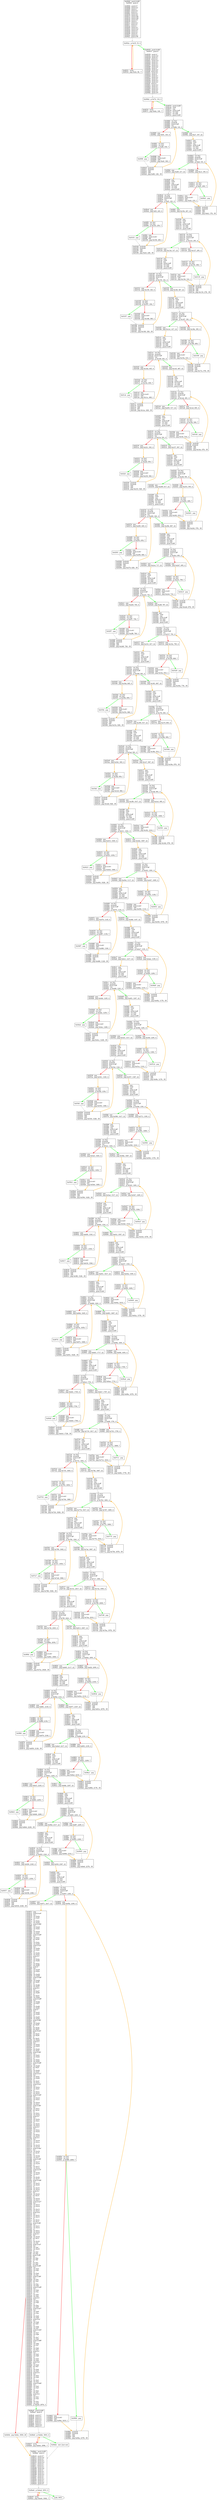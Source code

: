 digraph CFG_VMWHERE {
node_0 [
label="0x0000:  push b'\x00'\l0x0002:  push b'\n'\l0x0004:  push b'!'\l0x0006:  push b'2'\l0x0008:  push b' '\l0x000a:  push b'e'\l0x000c:  push b'r'\l0x000e:  push b'e'\l0x0010:  push b'h'\l0x0012:  push b'W'\l0x0014:  push b'M'\l0x0016:  push b'V'\l0x0018:  push b' '\l0x001a:  push b'o'\l0x001c:  push b't'\l0x001e:  push b' '\l0x0020:  push b'e'\l0x0022:  push b'm'\l0x0024:  push b'o'\l0x0026:  push b'c'\l0x0028:  push b'l'\l0x002a:  push b'e'\l0x002c:  push b'W'\l"
shape=box
fillcolor=lightgray];
node_46 [
label="0x002e:  jz 0x35, 53, 4\l"
shape=box
fillcolor=lightgray];
node_49 [
label="0x0031:  write \l0x0032:  jmp 0x2e, 46, -7\l"
shape=box
fillcolor=lightgray];
node_53 [
label="0x0035:  push b'\x00'\l0x0037:  push b'\n'\l0x0039:  push b':'\l0x003b:  push b'd'\l0x003d:  push b'r'\l0x003f:  push b'o'\l0x0041:  push b'w'\l0x0043:  push b's'\l0x0045:  push b's'\l0x0047:  push b'a'\l0x0049:  push b'p'\l0x004b:  push b' '\l0x004d:  push b'e'\l0x004f:  push b'h'\l0x0051:  push b't'\l0x0053:  push b' '\l0x0055:  push b'r'\l0x0057:  push b'e'\l0x0059:  push b't'\l0x005b:  push b'n'\l0x005d:  push b'e'\l0x005f:  push b' '\l0x0061:  push b'e'\l0x0063:  push b's'\l0x0065:  push b'a'\l0x0067:  push b'e'\l0x0069:  push b'l'\l0x006b:  push b'P'\l"
shape=box
fillcolor=lightgray];
node_109 [
label="0x006d:  jz 0x74, 116, 4\l"
shape=box
fillcolor=lightgray];
node_112 [
label="0x0070:  write \l0x0071:  jmp 0x6d, 109, -7\l"
shape=box
fillcolor=lightgray];
node_116 [
label="0x0074:  push b'\x00'\l0x0076:  read \l0x0077:  exp \l0x0078:  push b'\xff'\l0x007a:  rev 0x9\l0x007c:  rev 0x8\l0x007e:  push b'\x00'\l"
shape=box
fillcolor=lightgray];
node_128 [
label="0x0080:  rev 0x2\l0x0082:  pushstk \l0x0083:  push b'\xff'\l0x0085:  xor \l0x0086:  jz 0x8d, 141, 4\l"
shape=box
fillcolor=lightgray];
node_137 [
label="0x0089:  pop \l0x008a:  jmp 0x91, 145, 4\l"
shape=box
fillcolor=lightgray];
node_141 [
label="0x008d:  pop \l0x008e:  jmp 0xa7, 167, 22\l"
shape=box
fillcolor=lightgray];
node_145 [
label="0x0091:  rev 0x2\l0x0093:  rev 0x2\l0x0095:  jz 0x9f, 159, 7\l"
shape=box
fillcolor=lightgray];
node_152 [
label="0x0098:  pop \l0x0099:  push b'\x01'\l0x009b:  add \l0x009c:  jmp 0xa0, 160, 1\l"
shape=box
fillcolor=lightgray];
node_159 [
label="0x009f:  pop \l"
shape=box
fillcolor=lightgray];
node_160 [
label="0x00a0:  pushstk \l0x00a1:  pushstk \l0x00a2:  add \l0x00a3:  add \l0x00a4:  jmp 0x80, 128, -39\l"
shape=box
fillcolor=lightgray];
node_167 [
label="0x00a7:  pop \l0x00a8:  read \l0x00a9:  exp \l0x00aa:  push b'\xff'\l0x00ac:  rev 0x9\l0x00ae:  rev 0x8\l0x00b0:  push b'\x00'\l"
shape=box
fillcolor=lightgray];
node_178 [
label="0x00b2:  rev 0x2\l0x00b4:  pushstk \l0x00b5:  push b'\xff'\l0x00b7:  xor \l0x00b8:  jz 0xbf, 191, 4\l"
shape=box
fillcolor=lightgray];
node_187 [
label="0x00bb:  pop \l0x00bc:  jmp 0xc3, 195, 4\l"
shape=box
fillcolor=lightgray];
node_191 [
label="0x00bf:  pop \l0x00c0:  jmp 0xd9, 217, 22\l"
shape=box
fillcolor=lightgray];
node_195 [
label="0x00c3:  rev 0x2\l0x00c5:  rev 0x2\l0x00c7:  jz 0xd1, 209, 7\l"
shape=box
fillcolor=lightgray];
node_202 [
label="0x00ca:  pop \l0x00cb:  push b'\x01'\l0x00cd:  add \l0x00ce:  jmp 0xd2, 210, 1\l"
shape=box
fillcolor=lightgray];
node_209 [
label="0x00d1:  pop \l"
shape=box
fillcolor=lightgray];
node_210 [
label="0x00d2:  pushstk \l0x00d3:  pushstk \l0x00d4:  add \l0x00d5:  add \l0x00d6:  jmp 0xb2, 178, -39\l"
shape=box
fillcolor=lightgray];
node_217 [
label="0x00d9:  pop \l0x00da:  read \l0x00db:  exp \l0x00dc:  push b'\xff'\l0x00de:  rev 0x9\l0x00e0:  rev 0x8\l0x00e2:  push b'\x00'\l"
shape=box
fillcolor=lightgray];
node_228 [
label="0x00e4:  rev 0x2\l0x00e6:  pushstk \l0x00e7:  push b'\xff'\l0x00e9:  xor \l0x00ea:  jz 0xf1, 241, 4\l"
shape=box
fillcolor=lightgray];
node_237 [
label="0x00ed:  pop \l0x00ee:  jmp 0xf5, 245, 4\l"
shape=box
fillcolor=lightgray];
node_241 [
label="0x00f1:  pop \l0x00f2:  jmp 0x10b, 267, 22\l"
shape=box
fillcolor=lightgray];
node_245 [
label="0x00f5:  rev 0x2\l0x00f7:  rev 0x2\l0x00f9:  jz 0x103, 259, 7\l"
shape=box
fillcolor=lightgray];
node_252 [
label="0x00fc:  pop \l0x00fd:  push b'\x01'\l0x00ff:  add \l0x0100:  jmp 0x104, 260, 1\l"
shape=box
fillcolor=lightgray];
node_259 [
label="0x0103:  pop \l"
shape=box
fillcolor=lightgray];
node_260 [
label="0x0104:  pushstk \l0x0105:  pushstk \l0x0106:  add \l0x0107:  add \l0x0108:  jmp 0xe4, 228, -39\l"
shape=box
fillcolor=lightgray];
node_267 [
label="0x010b:  pop \l0x010c:  read \l0x010d:  exp \l0x010e:  push b'\xff'\l0x0110:  rev 0x9\l0x0112:  rev 0x8\l0x0114:  push b'\x00'\l"
shape=box
fillcolor=lightgray];
node_278 [
label="0x0116:  rev 0x2\l0x0118:  pushstk \l0x0119:  push b'\xff'\l0x011b:  xor \l0x011c:  jz 0x123, 291, 4\l"
shape=box
fillcolor=lightgray];
node_287 [
label="0x011f:  pop \l0x0120:  jmp 0x127, 295, 4\l"
shape=box
fillcolor=lightgray];
node_291 [
label="0x0123:  pop \l0x0124:  jmp 0x13d, 317, 22\l"
shape=box
fillcolor=lightgray];
node_295 [
label="0x0127:  rev 0x2\l0x0129:  rev 0x2\l0x012b:  jz 0x135, 309, 7\l"
shape=box
fillcolor=lightgray];
node_302 [
label="0x012e:  pop \l0x012f:  push b'\x01'\l0x0131:  add \l0x0132:  jmp 0x136, 310, 1\l"
shape=box
fillcolor=lightgray];
node_309 [
label="0x0135:  pop \l"
shape=box
fillcolor=lightgray];
node_310 [
label="0x0136:  pushstk \l0x0137:  pushstk \l0x0138:  add \l0x0139:  add \l0x013a:  jmp 0x116, 278, -39\l"
shape=box
fillcolor=lightgray];
node_317 [
label="0x013d:  pop \l0x013e:  read \l0x013f:  exp \l0x0140:  push b'\xff'\l0x0142:  rev 0x9\l0x0144:  rev 0x8\l0x0146:  push b'\x00'\l"
shape=box
fillcolor=lightgray];
node_328 [
label="0x0148:  rev 0x2\l0x014a:  pushstk \l0x014b:  push b'\xff'\l0x014d:  xor \l0x014e:  jz 0x155, 341, 4\l"
shape=box
fillcolor=lightgray];
node_337 [
label="0x0151:  pop \l0x0152:  jmp 0x159, 345, 4\l"
shape=box
fillcolor=lightgray];
node_341 [
label="0x0155:  pop \l0x0156:  jmp 0x16f, 367, 22\l"
shape=box
fillcolor=lightgray];
node_345 [
label="0x0159:  rev 0x2\l0x015b:  rev 0x2\l0x015d:  jz 0x167, 359, 7\l"
shape=box
fillcolor=lightgray];
node_352 [
label="0x0160:  pop \l0x0161:  push b'\x01'\l0x0163:  add \l0x0164:  jmp 0x168, 360, 1\l"
shape=box
fillcolor=lightgray];
node_359 [
label="0x0167:  pop \l"
shape=box
fillcolor=lightgray];
node_360 [
label="0x0168:  pushstk \l0x0169:  pushstk \l0x016a:  add \l0x016b:  add \l0x016c:  jmp 0x148, 328, -39\l"
shape=box
fillcolor=lightgray];
node_367 [
label="0x016f:  pop \l0x0170:  read \l0x0171:  exp \l0x0172:  push b'\xff'\l0x0174:  rev 0x9\l0x0176:  rev 0x8\l0x0178:  push b'\x00'\l"
shape=box
fillcolor=lightgray];
node_378 [
label="0x017a:  rev 0x2\l0x017c:  pushstk \l0x017d:  push b'\xff'\l0x017f:  xor \l0x0180:  jz 0x187, 391, 4\l"
shape=box
fillcolor=lightgray];
node_387 [
label="0x0183:  pop \l0x0184:  jmp 0x18b, 395, 4\l"
shape=box
fillcolor=lightgray];
node_391 [
label="0x0187:  pop \l0x0188:  jmp 0x1a1, 417, 22\l"
shape=box
fillcolor=lightgray];
node_395 [
label="0x018b:  rev 0x2\l0x018d:  rev 0x2\l0x018f:  jz 0x199, 409, 7\l"
shape=box
fillcolor=lightgray];
node_402 [
label="0x0192:  pop \l0x0193:  push b'\x01'\l0x0195:  add \l0x0196:  jmp 0x19a, 410, 1\l"
shape=box
fillcolor=lightgray];
node_409 [
label="0x0199:  pop \l"
shape=box
fillcolor=lightgray];
node_410 [
label="0x019a:  pushstk \l0x019b:  pushstk \l0x019c:  add \l0x019d:  add \l0x019e:  jmp 0x17a, 378, -39\l"
shape=box
fillcolor=lightgray];
node_417 [
label="0x01a1:  pop \l0x01a2:  read \l0x01a3:  exp \l0x01a4:  push b'\xff'\l0x01a6:  rev 0x9\l0x01a8:  rev 0x8\l0x01aa:  push b'\x00'\l"
shape=box
fillcolor=lightgray];
node_428 [
label="0x01ac:  rev 0x2\l0x01ae:  pushstk \l0x01af:  push b'\xff'\l0x01b1:  xor \l0x01b2:  jz 0x1b9, 441, 4\l"
shape=box
fillcolor=lightgray];
node_437 [
label="0x01b5:  pop \l0x01b6:  jmp 0x1bd, 445, 4\l"
shape=box
fillcolor=lightgray];
node_441 [
label="0x01b9:  pop \l0x01ba:  jmp 0x1d3, 467, 22\l"
shape=box
fillcolor=lightgray];
node_445 [
label="0x01bd:  rev 0x2\l0x01bf:  rev 0x2\l0x01c1:  jz 0x1cb, 459, 7\l"
shape=box
fillcolor=lightgray];
node_452 [
label="0x01c4:  pop \l0x01c5:  push b'\x01'\l0x01c7:  add \l0x01c8:  jmp 0x1cc, 460, 1\l"
shape=box
fillcolor=lightgray];
node_459 [
label="0x01cb:  pop \l"
shape=box
fillcolor=lightgray];
node_460 [
label="0x01cc:  pushstk \l0x01cd:  pushstk \l0x01ce:  add \l0x01cf:  add \l0x01d0:  jmp 0x1ac, 428, -39\l"
shape=box
fillcolor=lightgray];
node_467 [
label="0x01d3:  pop \l0x01d4:  read \l0x01d5:  exp \l0x01d6:  push b'\xff'\l0x01d8:  rev 0x9\l0x01da:  rev 0x8\l0x01dc:  push b'\x00'\l"
shape=box
fillcolor=lightgray];
node_478 [
label="0x01de:  rev 0x2\l0x01e0:  pushstk \l0x01e1:  push b'\xff'\l0x01e3:  xor \l0x01e4:  jz 0x1eb, 491, 4\l"
shape=box
fillcolor=lightgray];
node_487 [
label="0x01e7:  pop \l0x01e8:  jmp 0x1ef, 495, 4\l"
shape=box
fillcolor=lightgray];
node_491 [
label="0x01eb:  pop \l0x01ec:  jmp 0x205, 517, 22\l"
shape=box
fillcolor=lightgray];
node_495 [
label="0x01ef:  rev 0x2\l0x01f1:  rev 0x2\l0x01f3:  jz 0x1fd, 509, 7\l"
shape=box
fillcolor=lightgray];
node_502 [
label="0x01f6:  pop \l0x01f7:  push b'\x01'\l0x01f9:  add \l0x01fa:  jmp 0x1fe, 510, 1\l"
shape=box
fillcolor=lightgray];
node_509 [
label="0x01fd:  pop \l"
shape=box
fillcolor=lightgray];
node_510 [
label="0x01fe:  pushstk \l0x01ff:  pushstk \l0x0200:  add \l0x0201:  add \l0x0202:  jmp 0x1de, 478, -39\l"
shape=box
fillcolor=lightgray];
node_517 [
label="0x0205:  pop \l0x0206:  read \l0x0207:  exp \l0x0208:  push b'\xff'\l0x020a:  rev 0x9\l0x020c:  rev 0x8\l0x020e:  push b'\x00'\l"
shape=box
fillcolor=lightgray];
node_528 [
label="0x0210:  rev 0x2\l0x0212:  pushstk \l0x0213:  push b'\xff'\l0x0215:  xor \l0x0216:  jz 0x21d, 541, 4\l"
shape=box
fillcolor=lightgray];
node_537 [
label="0x0219:  pop \l0x021a:  jmp 0x221, 545, 4\l"
shape=box
fillcolor=lightgray];
node_541 [
label="0x021d:  pop \l0x021e:  jmp 0x237, 567, 22\l"
shape=box
fillcolor=lightgray];
node_545 [
label="0x0221:  rev 0x2\l0x0223:  rev 0x2\l0x0225:  jz 0x22f, 559, 7\l"
shape=box
fillcolor=lightgray];
node_552 [
label="0x0228:  pop \l0x0229:  push b'\x01'\l0x022b:  add \l0x022c:  jmp 0x230, 560, 1\l"
shape=box
fillcolor=lightgray];
node_559 [
label="0x022f:  pop \l"
shape=box
fillcolor=lightgray];
node_560 [
label="0x0230:  pushstk \l0x0231:  pushstk \l0x0232:  add \l0x0233:  add \l0x0234:  jmp 0x210, 528, -39\l"
shape=box
fillcolor=lightgray];
node_567 [
label="0x0237:  pop \l0x0238:  read \l0x0239:  exp \l0x023a:  push b'\xff'\l0x023c:  rev 0x9\l0x023e:  rev 0x8\l0x0240:  push b'\x00'\l"
shape=box
fillcolor=lightgray];
node_578 [
label="0x0242:  rev 0x2\l0x0244:  pushstk \l0x0245:  push b'\xff'\l0x0247:  xor \l0x0248:  jz 0x24f, 591, 4\l"
shape=box
fillcolor=lightgray];
node_587 [
label="0x024b:  pop \l0x024c:  jmp 0x253, 595, 4\l"
shape=box
fillcolor=lightgray];
node_591 [
label="0x024f:  pop \l0x0250:  jmp 0x269, 617, 22\l"
shape=box
fillcolor=lightgray];
node_595 [
label="0x0253:  rev 0x2\l0x0255:  rev 0x2\l0x0257:  jz 0x261, 609, 7\l"
shape=box
fillcolor=lightgray];
node_602 [
label="0x025a:  pop \l0x025b:  push b'\x01'\l0x025d:  add \l0x025e:  jmp 0x262, 610, 1\l"
shape=box
fillcolor=lightgray];
node_609 [
label="0x0261:  pop \l"
shape=box
fillcolor=lightgray];
node_610 [
label="0x0262:  pushstk \l0x0263:  pushstk \l0x0264:  add \l0x0265:  add \l0x0266:  jmp 0x242, 578, -39\l"
shape=box
fillcolor=lightgray];
node_617 [
label="0x0269:  pop \l0x026a:  read \l0x026b:  exp \l0x026c:  push b'\xff'\l0x026e:  rev 0x9\l0x0270:  rev 0x8\l0x0272:  push b'\x00'\l"
shape=box
fillcolor=lightgray];
node_628 [
label="0x0274:  rev 0x2\l0x0276:  pushstk \l0x0277:  push b'\xff'\l0x0279:  xor \l0x027a:  jz 0x281, 641, 4\l"
shape=box
fillcolor=lightgray];
node_637 [
label="0x027d:  pop \l0x027e:  jmp 0x285, 645, 4\l"
shape=box
fillcolor=lightgray];
node_641 [
label="0x0281:  pop \l0x0282:  jmp 0x29b, 667, 22\l"
shape=box
fillcolor=lightgray];
node_645 [
label="0x0285:  rev 0x2\l0x0287:  rev 0x2\l0x0289:  jz 0x293, 659, 7\l"
shape=box
fillcolor=lightgray];
node_652 [
label="0x028c:  pop \l0x028d:  push b'\x01'\l0x028f:  add \l0x0290:  jmp 0x294, 660, 1\l"
shape=box
fillcolor=lightgray];
node_659 [
label="0x0293:  pop \l"
shape=box
fillcolor=lightgray];
node_660 [
label="0x0294:  pushstk \l0x0295:  pushstk \l0x0296:  add \l0x0297:  add \l0x0298:  jmp 0x274, 628, -39\l"
shape=box
fillcolor=lightgray];
node_667 [
label="0x029b:  pop \l0x029c:  read \l0x029d:  exp \l0x029e:  push b'\xff'\l0x02a0:  rev 0x9\l0x02a2:  rev 0x8\l0x02a4:  push b'\x00'\l"
shape=box
fillcolor=lightgray];
node_678 [
label="0x02a6:  rev 0x2\l0x02a8:  pushstk \l0x02a9:  push b'\xff'\l0x02ab:  xor \l0x02ac:  jz 0x2b3, 691, 4\l"
shape=box
fillcolor=lightgray];
node_687 [
label="0x02af:  pop \l0x02b0:  jmp 0x2b7, 695, 4\l"
shape=box
fillcolor=lightgray];
node_691 [
label="0x02b3:  pop \l0x02b4:  jmp 0x2cd, 717, 22\l"
shape=box
fillcolor=lightgray];
node_695 [
label="0x02b7:  rev 0x2\l0x02b9:  rev 0x2\l0x02bb:  jz 0x2c5, 709, 7\l"
shape=box
fillcolor=lightgray];
node_702 [
label="0x02be:  pop \l0x02bf:  push b'\x01'\l0x02c1:  add \l0x02c2:  jmp 0x2c6, 710, 1\l"
shape=box
fillcolor=lightgray];
node_709 [
label="0x02c5:  pop \l"
shape=box
fillcolor=lightgray];
node_710 [
label="0x02c6:  pushstk \l0x02c7:  pushstk \l0x02c8:  add \l0x02c9:  add \l0x02ca:  jmp 0x2a6, 678, -39\l"
shape=box
fillcolor=lightgray];
node_717 [
label="0x02cd:  pop \l0x02ce:  read \l0x02cf:  exp \l0x02d0:  push b'\xff'\l0x02d2:  rev 0x9\l0x02d4:  rev 0x8\l0x02d6:  push b'\x00'\l"
shape=box
fillcolor=lightgray];
node_728 [
label="0x02d8:  rev 0x2\l0x02da:  pushstk \l0x02db:  push b'\xff'\l0x02dd:  xor \l0x02de:  jz 0x2e5, 741, 4\l"
shape=box
fillcolor=lightgray];
node_737 [
label="0x02e1:  pop \l0x02e2:  jmp 0x2e9, 745, 4\l"
shape=box
fillcolor=lightgray];
node_741 [
label="0x02e5:  pop \l0x02e6:  jmp 0x2ff, 767, 22\l"
shape=box
fillcolor=lightgray];
node_745 [
label="0x02e9:  rev 0x2\l0x02eb:  rev 0x2\l0x02ed:  jz 0x2f7, 759, 7\l"
shape=box
fillcolor=lightgray];
node_752 [
label="0x02f0:  pop \l0x02f1:  push b'\x01'\l0x02f3:  add \l0x02f4:  jmp 0x2f8, 760, 1\l"
shape=box
fillcolor=lightgray];
node_759 [
label="0x02f7:  pop \l"
shape=box
fillcolor=lightgray];
node_760 [
label="0x02f8:  pushstk \l0x02f9:  pushstk \l0x02fa:  add \l0x02fb:  add \l0x02fc:  jmp 0x2d8, 728, -39\l"
shape=box
fillcolor=lightgray];
node_767 [
label="0x02ff:  pop \l0x0300:  read \l0x0301:  exp \l0x0302:  push b'\xff'\l0x0304:  rev 0x9\l0x0306:  rev 0x8\l0x0308:  push b'\x00'\l"
shape=box
fillcolor=lightgray];
node_778 [
label="0x030a:  rev 0x2\l0x030c:  pushstk \l0x030d:  push b'\xff'\l0x030f:  xor \l0x0310:  jz 0x317, 791, 4\l"
shape=box
fillcolor=lightgray];
node_787 [
label="0x0313:  pop \l0x0314:  jmp 0x31b, 795, 4\l"
shape=box
fillcolor=lightgray];
node_791 [
label="0x0317:  pop \l0x0318:  jmp 0x331, 817, 22\l"
shape=box
fillcolor=lightgray];
node_795 [
label="0x031b:  rev 0x2\l0x031d:  rev 0x2\l0x031f:  jz 0x329, 809, 7\l"
shape=box
fillcolor=lightgray];
node_802 [
label="0x0322:  pop \l0x0323:  push b'\x01'\l0x0325:  add \l0x0326:  jmp 0x32a, 810, 1\l"
shape=box
fillcolor=lightgray];
node_809 [
label="0x0329:  pop \l"
shape=box
fillcolor=lightgray];
node_810 [
label="0x032a:  pushstk \l0x032b:  pushstk \l0x032c:  add \l0x032d:  add \l0x032e:  jmp 0x30a, 778, -39\l"
shape=box
fillcolor=lightgray];
node_817 [
label="0x0331:  pop \l0x0332:  read \l0x0333:  exp \l0x0334:  push b'\xff'\l0x0336:  rev 0x9\l0x0338:  rev 0x8\l0x033a:  push b'\x00'\l"
shape=box
fillcolor=lightgray];
node_828 [
label="0x033c:  rev 0x2\l0x033e:  pushstk \l0x033f:  push b'\xff'\l0x0341:  xor \l0x0342:  jz 0x349, 841, 4\l"
shape=box
fillcolor=lightgray];
node_837 [
label="0x0345:  pop \l0x0346:  jmp 0x34d, 845, 4\l"
shape=box
fillcolor=lightgray];
node_841 [
label="0x0349:  pop \l0x034a:  jmp 0x363, 867, 22\l"
shape=box
fillcolor=lightgray];
node_845 [
label="0x034d:  rev 0x2\l0x034f:  rev 0x2\l0x0351:  jz 0x35b, 859, 7\l"
shape=box
fillcolor=lightgray];
node_852 [
label="0x0354:  pop \l0x0355:  push b'\x01'\l0x0357:  add \l0x0358:  jmp 0x35c, 860, 1\l"
shape=box
fillcolor=lightgray];
node_859 [
label="0x035b:  pop \l"
shape=box
fillcolor=lightgray];
node_860 [
label="0x035c:  pushstk \l0x035d:  pushstk \l0x035e:  add \l0x035f:  add \l0x0360:  jmp 0x33c, 828, -39\l"
shape=box
fillcolor=lightgray];
node_867 [
label="0x0363:  pop \l0x0364:  read \l0x0365:  exp \l0x0366:  push b'\xff'\l0x0368:  rev 0x9\l0x036a:  rev 0x8\l0x036c:  push b'\x00'\l"
shape=box
fillcolor=lightgray];
node_878 [
label="0x036e:  rev 0x2\l0x0370:  pushstk \l0x0371:  push b'\xff'\l0x0373:  xor \l0x0374:  jz 0x37b, 891, 4\l"
shape=box
fillcolor=lightgray];
node_887 [
label="0x0377:  pop \l0x0378:  jmp 0x37f, 895, 4\l"
shape=box
fillcolor=lightgray];
node_891 [
label="0x037b:  pop \l0x037c:  jmp 0x395, 917, 22\l"
shape=box
fillcolor=lightgray];
node_895 [
label="0x037f:  rev 0x2\l0x0381:  rev 0x2\l0x0383:  jz 0x38d, 909, 7\l"
shape=box
fillcolor=lightgray];
node_902 [
label="0x0386:  pop \l0x0387:  push b'\x01'\l0x0389:  add \l0x038a:  jmp 0x38e, 910, 1\l"
shape=box
fillcolor=lightgray];
node_909 [
label="0x038d:  pop \l"
shape=box
fillcolor=lightgray];
node_910 [
label="0x038e:  pushstk \l0x038f:  pushstk \l0x0390:  add \l0x0391:  add \l0x0392:  jmp 0x36e, 878, -39\l"
shape=box
fillcolor=lightgray];
node_917 [
label="0x0395:  pop \l0x0396:  read \l0x0397:  exp \l0x0398:  push b'\xff'\l0x039a:  rev 0x9\l0x039c:  rev 0x8\l0x039e:  push b'\x00'\l"
shape=box
fillcolor=lightgray];
node_928 [
label="0x03a0:  rev 0x2\l0x03a2:  pushstk \l0x03a3:  push b'\xff'\l0x03a5:  xor \l0x03a6:  jz 0x3ad, 941, 4\l"
shape=box
fillcolor=lightgray];
node_937 [
label="0x03a9:  pop \l0x03aa:  jmp 0x3b1, 945, 4\l"
shape=box
fillcolor=lightgray];
node_941 [
label="0x03ad:  pop \l0x03ae:  jmp 0x3c7, 967, 22\l"
shape=box
fillcolor=lightgray];
node_945 [
label="0x03b1:  rev 0x2\l0x03b3:  rev 0x2\l0x03b5:  jz 0x3bf, 959, 7\l"
shape=box
fillcolor=lightgray];
node_952 [
label="0x03b8:  pop \l0x03b9:  push b'\x01'\l0x03bb:  add \l0x03bc:  jmp 0x3c0, 960, 1\l"
shape=box
fillcolor=lightgray];
node_959 [
label="0x03bf:  pop \l"
shape=box
fillcolor=lightgray];
node_960 [
label="0x03c0:  pushstk \l0x03c1:  pushstk \l0x03c2:  add \l0x03c3:  add \l0x03c4:  jmp 0x3a0, 928, -39\l"
shape=box
fillcolor=lightgray];
node_967 [
label="0x03c7:  pop \l0x03c8:  read \l0x03c9:  exp \l0x03ca:  push b'\xff'\l0x03cc:  rev 0x9\l0x03ce:  rev 0x8\l0x03d0:  push b'\x00'\l"
shape=box
fillcolor=lightgray];
node_978 [
label="0x03d2:  rev 0x2\l0x03d4:  pushstk \l0x03d5:  push b'\xff'\l0x03d7:  xor \l0x03d8:  jz 0x3df, 991, 4\l"
shape=box
fillcolor=lightgray];
node_987 [
label="0x03db:  pop \l0x03dc:  jmp 0x3e3, 995, 4\l"
shape=box
fillcolor=lightgray];
node_991 [
label="0x03df:  pop \l0x03e0:  jmp 0x3f9, 1017, 22\l"
shape=box
fillcolor=lightgray];
node_995 [
label="0x03e3:  rev 0x2\l0x03e5:  rev 0x2\l0x03e7:  jz 0x3f1, 1009, 7\l"
shape=box
fillcolor=lightgray];
node_1002 [
label="0x03ea:  pop \l0x03eb:  push b'\x01'\l0x03ed:  add \l0x03ee:  jmp 0x3f2, 1010, 1\l"
shape=box
fillcolor=lightgray];
node_1009 [
label="0x03f1:  pop \l"
shape=box
fillcolor=lightgray];
node_1010 [
label="0x03f2:  pushstk \l0x03f3:  pushstk \l0x03f4:  add \l0x03f5:  add \l0x03f6:  jmp 0x3d2, 978, -39\l"
shape=box
fillcolor=lightgray];
node_1017 [
label="0x03f9:  pop \l0x03fa:  read \l0x03fb:  exp \l0x03fc:  push b'\xff'\l0x03fe:  rev 0x9\l0x0400:  rev 0x8\l0x0402:  push b'\x00'\l"
shape=box
fillcolor=lightgray];
node_1028 [
label="0x0404:  rev 0x2\l0x0406:  pushstk \l0x0407:  push b'\xff'\l0x0409:  xor \l0x040a:  jz 0x411, 1041, 4\l"
shape=box
fillcolor=lightgray];
node_1037 [
label="0x040d:  pop \l0x040e:  jmp 0x415, 1045, 4\l"
shape=box
fillcolor=lightgray];
node_1041 [
label="0x0411:  pop \l0x0412:  jmp 0x42b, 1067, 22\l"
shape=box
fillcolor=lightgray];
node_1045 [
label="0x0415:  rev 0x2\l0x0417:  rev 0x2\l0x0419:  jz 0x423, 1059, 7\l"
shape=box
fillcolor=lightgray];
node_1052 [
label="0x041c:  pop \l0x041d:  push b'\x01'\l0x041f:  add \l0x0420:  jmp 0x424, 1060, 1\l"
shape=box
fillcolor=lightgray];
node_1059 [
label="0x0423:  pop \l"
shape=box
fillcolor=lightgray];
node_1060 [
label="0x0424:  pushstk \l0x0425:  pushstk \l0x0426:  add \l0x0427:  add \l0x0428:  jmp 0x404, 1028, -39\l"
shape=box
fillcolor=lightgray];
node_1067 [
label="0x042b:  pop \l0x042c:  read \l0x042d:  exp \l0x042e:  push b'\xff'\l0x0430:  rev 0x9\l0x0432:  rev 0x8\l0x0434:  push b'\x00'\l"
shape=box
fillcolor=lightgray];
node_1078 [
label="0x0436:  rev 0x2\l0x0438:  pushstk \l0x0439:  push b'\xff'\l0x043b:  xor \l0x043c:  jz 0x443, 1091, 4\l"
shape=box
fillcolor=lightgray];
node_1087 [
label="0x043f:  pop \l0x0440:  jmp 0x447, 1095, 4\l"
shape=box
fillcolor=lightgray];
node_1091 [
label="0x0443:  pop \l0x0444:  jmp 0x45d, 1117, 22\l"
shape=box
fillcolor=lightgray];
node_1095 [
label="0x0447:  rev 0x2\l0x0449:  rev 0x2\l0x044b:  jz 0x455, 1109, 7\l"
shape=box
fillcolor=lightgray];
node_1102 [
label="0x044e:  pop \l0x044f:  push b'\x01'\l0x0451:  add \l0x0452:  jmp 0x456, 1110, 1\l"
shape=box
fillcolor=lightgray];
node_1109 [
label="0x0455:  pop \l"
shape=box
fillcolor=lightgray];
node_1110 [
label="0x0456:  pushstk \l0x0457:  pushstk \l0x0458:  add \l0x0459:  add \l0x045a:  jmp 0x436, 1078, -39\l"
shape=box
fillcolor=lightgray];
node_1117 [
label="0x045d:  pop \l0x045e:  read \l0x045f:  exp \l0x0460:  push b'\xff'\l0x0462:  rev 0x9\l0x0464:  rev 0x8\l0x0466:  push b'\x00'\l"
shape=box
fillcolor=lightgray];
node_1128 [
label="0x0468:  rev 0x2\l0x046a:  pushstk \l0x046b:  push b'\xff'\l0x046d:  xor \l0x046e:  jz 0x475, 1141, 4\l"
shape=box
fillcolor=lightgray];
node_1137 [
label="0x0471:  pop \l0x0472:  jmp 0x479, 1145, 4\l"
shape=box
fillcolor=lightgray];
node_1141 [
label="0x0475:  pop \l0x0476:  jmp 0x48f, 1167, 22\l"
shape=box
fillcolor=lightgray];
node_1145 [
label="0x0479:  rev 0x2\l0x047b:  rev 0x2\l0x047d:  jz 0x487, 1159, 7\l"
shape=box
fillcolor=lightgray];
node_1152 [
label="0x0480:  pop \l0x0481:  push b'\x01'\l0x0483:  add \l0x0484:  jmp 0x488, 1160, 1\l"
shape=box
fillcolor=lightgray];
node_1159 [
label="0x0487:  pop \l"
shape=box
fillcolor=lightgray];
node_1160 [
label="0x0488:  pushstk \l0x0489:  pushstk \l0x048a:  add \l0x048b:  add \l0x048c:  jmp 0x468, 1128, -39\l"
shape=box
fillcolor=lightgray];
node_1167 [
label="0x048f:  pop \l0x0490:  read \l0x0491:  exp \l0x0492:  push b'\xff'\l0x0494:  rev 0x9\l0x0496:  rev 0x8\l0x0498:  push b'\x00'\l"
shape=box
fillcolor=lightgray];
node_1178 [
label="0x049a:  rev 0x2\l0x049c:  pushstk \l0x049d:  push b'\xff'\l0x049f:  xor \l0x04a0:  jz 0x4a7, 1191, 4\l"
shape=box
fillcolor=lightgray];
node_1187 [
label="0x04a3:  pop \l0x04a4:  jmp 0x4ab, 1195, 4\l"
shape=box
fillcolor=lightgray];
node_1191 [
label="0x04a7:  pop \l0x04a8:  jmp 0x4c1, 1217, 22\l"
shape=box
fillcolor=lightgray];
node_1195 [
label="0x04ab:  rev 0x2\l0x04ad:  rev 0x2\l0x04af:  jz 0x4b9, 1209, 7\l"
shape=box
fillcolor=lightgray];
node_1202 [
label="0x04b2:  pop \l0x04b3:  push b'\x01'\l0x04b5:  add \l0x04b6:  jmp 0x4ba, 1210, 1\l"
shape=box
fillcolor=lightgray];
node_1209 [
label="0x04b9:  pop \l"
shape=box
fillcolor=lightgray];
node_1210 [
label="0x04ba:  pushstk \l0x04bb:  pushstk \l0x04bc:  add \l0x04bd:  add \l0x04be:  jmp 0x49a, 1178, -39\l"
shape=box
fillcolor=lightgray];
node_1217 [
label="0x04c1:  pop \l0x04c2:  read \l0x04c3:  exp \l0x04c4:  push b'\xff'\l0x04c6:  rev 0x9\l0x04c8:  rev 0x8\l0x04ca:  push b'\x00'\l"
shape=box
fillcolor=lightgray];
node_1228 [
label="0x04cc:  rev 0x2\l0x04ce:  pushstk \l0x04cf:  push b'\xff'\l0x04d1:  xor \l0x04d2:  jz 0x4d9, 1241, 4\l"
shape=box
fillcolor=lightgray];
node_1237 [
label="0x04d5:  pop \l0x04d6:  jmp 0x4dd, 1245, 4\l"
shape=box
fillcolor=lightgray];
node_1241 [
label="0x04d9:  pop \l0x04da:  jmp 0x4f3, 1267, 22\l"
shape=box
fillcolor=lightgray];
node_1245 [
label="0x04dd:  rev 0x2\l0x04df:  rev 0x2\l0x04e1:  jz 0x4eb, 1259, 7\l"
shape=box
fillcolor=lightgray];
node_1252 [
label="0x04e4:  pop \l0x04e5:  push b'\x01'\l0x04e7:  add \l0x04e8:  jmp 0x4ec, 1260, 1\l"
shape=box
fillcolor=lightgray];
node_1259 [
label="0x04eb:  pop \l"
shape=box
fillcolor=lightgray];
node_1260 [
label="0x04ec:  pushstk \l0x04ed:  pushstk \l0x04ee:  add \l0x04ef:  add \l0x04f0:  jmp 0x4cc, 1228, -39\l"
shape=box
fillcolor=lightgray];
node_1267 [
label="0x04f3:  pop \l0x04f4:  read \l0x04f5:  exp \l0x04f6:  push b'\xff'\l0x04f8:  rev 0x9\l0x04fa:  rev 0x8\l0x04fc:  push b'\x00'\l"
shape=box
fillcolor=lightgray];
node_1278 [
label="0x04fe:  rev 0x2\l0x0500:  pushstk \l0x0501:  push b'\xff'\l0x0503:  xor \l0x0504:  jz 0x50b, 1291, 4\l"
shape=box
fillcolor=lightgray];
node_1287 [
label="0x0507:  pop \l0x0508:  jmp 0x50f, 1295, 4\l"
shape=box
fillcolor=lightgray];
node_1291 [
label="0x050b:  pop \l0x050c:  jmp 0x525, 1317, 22\l"
shape=box
fillcolor=lightgray];
node_1295 [
label="0x050f:  rev 0x2\l0x0511:  rev 0x2\l0x0513:  jz 0x51d, 1309, 7\l"
shape=box
fillcolor=lightgray];
node_1302 [
label="0x0516:  pop \l0x0517:  push b'\x01'\l0x0519:  add \l0x051a:  jmp 0x51e, 1310, 1\l"
shape=box
fillcolor=lightgray];
node_1309 [
label="0x051d:  pop \l"
shape=box
fillcolor=lightgray];
node_1310 [
label="0x051e:  pushstk \l0x051f:  pushstk \l0x0520:  add \l0x0521:  add \l0x0522:  jmp 0x4fe, 1278, -39\l"
shape=box
fillcolor=lightgray];
node_1317 [
label="0x0525:  pop \l0x0526:  read \l0x0527:  exp \l0x0528:  push b'\xff'\l0x052a:  rev 0x9\l0x052c:  rev 0x8\l0x052e:  push b'\x00'\l"
shape=box
fillcolor=lightgray];
node_1328 [
label="0x0530:  rev 0x2\l0x0532:  pushstk \l0x0533:  push b'\xff'\l0x0535:  xor \l0x0536:  jz 0x53d, 1341, 4\l"
shape=box
fillcolor=lightgray];
node_1337 [
label="0x0539:  pop \l0x053a:  jmp 0x541, 1345, 4\l"
shape=box
fillcolor=lightgray];
node_1341 [
label="0x053d:  pop \l0x053e:  jmp 0x557, 1367, 22\l"
shape=box
fillcolor=lightgray];
node_1345 [
label="0x0541:  rev 0x2\l0x0543:  rev 0x2\l0x0545:  jz 0x54f, 1359, 7\l"
shape=box
fillcolor=lightgray];
node_1352 [
label="0x0548:  pop \l0x0549:  push b'\x01'\l0x054b:  add \l0x054c:  jmp 0x550, 1360, 1\l"
shape=box
fillcolor=lightgray];
node_1359 [
label="0x054f:  pop \l"
shape=box
fillcolor=lightgray];
node_1360 [
label="0x0550:  pushstk \l0x0551:  pushstk \l0x0552:  add \l0x0553:  add \l0x0554:  jmp 0x530, 1328, -39\l"
shape=box
fillcolor=lightgray];
node_1367 [
label="0x0557:  pop \l0x0558:  read \l0x0559:  exp \l0x055a:  push b'\xff'\l0x055c:  rev 0x9\l0x055e:  rev 0x8\l0x0560:  push b'\x00'\l"
shape=box
fillcolor=lightgray];
node_1378 [
label="0x0562:  rev 0x2\l0x0564:  pushstk \l0x0565:  push b'\xff'\l0x0567:  xor \l0x0568:  jz 0x56f, 1391, 4\l"
shape=box
fillcolor=lightgray];
node_1387 [
label="0x056b:  pop \l0x056c:  jmp 0x573, 1395, 4\l"
shape=box
fillcolor=lightgray];
node_1391 [
label="0x056f:  pop \l0x0570:  jmp 0x589, 1417, 22\l"
shape=box
fillcolor=lightgray];
node_1395 [
label="0x0573:  rev 0x2\l0x0575:  rev 0x2\l0x0577:  jz 0x581, 1409, 7\l"
shape=box
fillcolor=lightgray];
node_1402 [
label="0x057a:  pop \l0x057b:  push b'\x01'\l0x057d:  add \l0x057e:  jmp 0x582, 1410, 1\l"
shape=box
fillcolor=lightgray];
node_1409 [
label="0x0581:  pop \l"
shape=box
fillcolor=lightgray];
node_1410 [
label="0x0582:  pushstk \l0x0583:  pushstk \l0x0584:  add \l0x0585:  add \l0x0586:  jmp 0x562, 1378, -39\l"
shape=box
fillcolor=lightgray];
node_1417 [
label="0x0589:  pop \l0x058a:  read \l0x058b:  exp \l0x058c:  push b'\xff'\l0x058e:  rev 0x9\l0x0590:  rev 0x8\l0x0592:  push b'\x00'\l"
shape=box
fillcolor=lightgray];
node_1428 [
label="0x0594:  rev 0x2\l0x0596:  pushstk \l0x0597:  push b'\xff'\l0x0599:  xor \l0x059a:  jz 0x5a1, 1441, 4\l"
shape=box
fillcolor=lightgray];
node_1437 [
label="0x059d:  pop \l0x059e:  jmp 0x5a5, 1445, 4\l"
shape=box
fillcolor=lightgray];
node_1441 [
label="0x05a1:  pop \l0x05a2:  jmp 0x5bb, 1467, 22\l"
shape=box
fillcolor=lightgray];
node_1445 [
label="0x05a5:  rev 0x2\l0x05a7:  rev 0x2\l0x05a9:  jz 0x5b3, 1459, 7\l"
shape=box
fillcolor=lightgray];
node_1452 [
label="0x05ac:  pop \l0x05ad:  push b'\x01'\l0x05af:  add \l0x05b0:  jmp 0x5b4, 1460, 1\l"
shape=box
fillcolor=lightgray];
node_1459 [
label="0x05b3:  pop \l"
shape=box
fillcolor=lightgray];
node_1460 [
label="0x05b4:  pushstk \l0x05b5:  pushstk \l0x05b6:  add \l0x05b7:  add \l0x05b8:  jmp 0x594, 1428, -39\l"
shape=box
fillcolor=lightgray];
node_1467 [
label="0x05bb:  pop \l0x05bc:  read \l0x05bd:  exp \l0x05be:  push b'\xff'\l0x05c0:  rev 0x9\l0x05c2:  rev 0x8\l0x05c4:  push b'\x00'\l"
shape=box
fillcolor=lightgray];
node_1478 [
label="0x05c6:  rev 0x2\l0x05c8:  pushstk \l0x05c9:  push b'\xff'\l0x05cb:  xor \l0x05cc:  jz 0x5d3, 1491, 4\l"
shape=box
fillcolor=lightgray];
node_1487 [
label="0x05cf:  pop \l0x05d0:  jmp 0x5d7, 1495, 4\l"
shape=box
fillcolor=lightgray];
node_1491 [
label="0x05d3:  pop \l0x05d4:  jmp 0x5ed, 1517, 22\l"
shape=box
fillcolor=lightgray];
node_1495 [
label="0x05d7:  rev 0x2\l0x05d9:  rev 0x2\l0x05db:  jz 0x5e5, 1509, 7\l"
shape=box
fillcolor=lightgray];
node_1502 [
label="0x05de:  pop \l0x05df:  push b'\x01'\l0x05e1:  add \l0x05e2:  jmp 0x5e6, 1510, 1\l"
shape=box
fillcolor=lightgray];
node_1509 [
label="0x05e5:  pop \l"
shape=box
fillcolor=lightgray];
node_1510 [
label="0x05e6:  pushstk \l0x05e7:  pushstk \l0x05e8:  add \l0x05e9:  add \l0x05ea:  jmp 0x5c6, 1478, -39\l"
shape=box
fillcolor=lightgray];
node_1517 [
label="0x05ed:  pop \l0x05ee:  read \l0x05ef:  exp \l0x05f0:  push b'\xff'\l0x05f2:  rev 0x9\l0x05f4:  rev 0x8\l0x05f6:  push b'\x00'\l"
shape=box
fillcolor=lightgray];
node_1528 [
label="0x05f8:  rev 0x2\l0x05fa:  pushstk \l0x05fb:  push b'\xff'\l0x05fd:  xor \l0x05fe:  jz 0x605, 1541, 4\l"
shape=box
fillcolor=lightgray];
node_1537 [
label="0x0601:  pop \l0x0602:  jmp 0x609, 1545, 4\l"
shape=box
fillcolor=lightgray];
node_1541 [
label="0x0605:  pop \l0x0606:  jmp 0x61f, 1567, 22\l"
shape=box
fillcolor=lightgray];
node_1545 [
label="0x0609:  rev 0x2\l0x060b:  rev 0x2\l0x060d:  jz 0x617, 1559, 7\l"
shape=box
fillcolor=lightgray];
node_1552 [
label="0x0610:  pop \l0x0611:  push b'\x01'\l0x0613:  add \l0x0614:  jmp 0x618, 1560, 1\l"
shape=box
fillcolor=lightgray];
node_1559 [
label="0x0617:  pop \l"
shape=box
fillcolor=lightgray];
node_1560 [
label="0x0618:  pushstk \l0x0619:  pushstk \l0x061a:  add \l0x061b:  add \l0x061c:  jmp 0x5f8, 1528, -39\l"
shape=box
fillcolor=lightgray];
node_1567 [
label="0x061f:  pop \l0x0620:  read \l0x0621:  exp \l0x0622:  push b'\xff'\l0x0624:  rev 0x9\l0x0626:  rev 0x8\l0x0628:  push b'\x00'\l"
shape=box
fillcolor=lightgray];
node_1578 [
label="0x062a:  rev 0x2\l0x062c:  pushstk \l0x062d:  push b'\xff'\l0x062f:  xor \l0x0630:  jz 0x637, 1591, 4\l"
shape=box
fillcolor=lightgray];
node_1587 [
label="0x0633:  pop \l0x0634:  jmp 0x63b, 1595, 4\l"
shape=box
fillcolor=lightgray];
node_1591 [
label="0x0637:  pop \l0x0638:  jmp 0x651, 1617, 22\l"
shape=box
fillcolor=lightgray];
node_1595 [
label="0x063b:  rev 0x2\l0x063d:  rev 0x2\l0x063f:  jz 0x649, 1609, 7\l"
shape=box
fillcolor=lightgray];
node_1602 [
label="0x0642:  pop \l0x0643:  push b'\x01'\l0x0645:  add \l0x0646:  jmp 0x64a, 1610, 1\l"
shape=box
fillcolor=lightgray];
node_1609 [
label="0x0649:  pop \l"
shape=box
fillcolor=lightgray];
node_1610 [
label="0x064a:  pushstk \l0x064b:  pushstk \l0x064c:  add \l0x064d:  add \l0x064e:  jmp 0x62a, 1578, -39\l"
shape=box
fillcolor=lightgray];
node_1617 [
label="0x0651:  pop \l0x0652:  read \l0x0653:  exp \l0x0654:  push b'\xff'\l0x0656:  rev 0x9\l0x0658:  rev 0x8\l0x065a:  push b'\x00'\l"
shape=box
fillcolor=lightgray];
node_1628 [
label="0x065c:  rev 0x2\l0x065e:  pushstk \l0x065f:  push b'\xff'\l0x0661:  xor \l0x0662:  jz 0x669, 1641, 4\l"
shape=box
fillcolor=lightgray];
node_1637 [
label="0x0665:  pop \l0x0666:  jmp 0x66d, 1645, 4\l"
shape=box
fillcolor=lightgray];
node_1641 [
label="0x0669:  pop \l0x066a:  jmp 0x683, 1667, 22\l"
shape=box
fillcolor=lightgray];
node_1645 [
label="0x066d:  rev 0x2\l0x066f:  rev 0x2\l0x0671:  jz 0x67b, 1659, 7\l"
shape=box
fillcolor=lightgray];
node_1652 [
label="0x0674:  pop \l0x0675:  push b'\x01'\l0x0677:  add \l0x0678:  jmp 0x67c, 1660, 1\l"
shape=box
fillcolor=lightgray];
node_1659 [
label="0x067b:  pop \l"
shape=box
fillcolor=lightgray];
node_1660 [
label="0x067c:  pushstk \l0x067d:  pushstk \l0x067e:  add \l0x067f:  add \l0x0680:  jmp 0x65c, 1628, -39\l"
shape=box
fillcolor=lightgray];
node_1667 [
label="0x0683:  pop \l0x0684:  read \l0x0685:  exp \l0x0686:  push b'\xff'\l0x0688:  rev 0x9\l0x068a:  rev 0x8\l0x068c:  push b'\x00'\l"
shape=box
fillcolor=lightgray];
node_1678 [
label="0x068e:  rev 0x2\l0x0690:  pushstk \l0x0691:  push b'\xff'\l0x0693:  xor \l0x0694:  jz 0x69b, 1691, 4\l"
shape=box
fillcolor=lightgray];
node_1687 [
label="0x0697:  pop \l0x0698:  jmp 0x69f, 1695, 4\l"
shape=box
fillcolor=lightgray];
node_1691 [
label="0x069b:  pop \l0x069c:  jmp 0x6b5, 1717, 22\l"
shape=box
fillcolor=lightgray];
node_1695 [
label="0x069f:  rev 0x2\l0x06a1:  rev 0x2\l0x06a3:  jz 0x6ad, 1709, 7\l"
shape=box
fillcolor=lightgray];
node_1702 [
label="0x06a6:  pop \l0x06a7:  push b'\x01'\l0x06a9:  add \l0x06aa:  jmp 0x6ae, 1710, 1\l"
shape=box
fillcolor=lightgray];
node_1709 [
label="0x06ad:  pop \l"
shape=box
fillcolor=lightgray];
node_1710 [
label="0x06ae:  pushstk \l0x06af:  pushstk \l0x06b0:  add \l0x06b1:  add \l0x06b2:  jmp 0x68e, 1678, -39\l"
shape=box
fillcolor=lightgray];
node_1717 [
label="0x06b5:  pop \l0x06b6:  read \l0x06b7:  exp \l0x06b8:  push b'\xff'\l0x06ba:  rev 0x9\l0x06bc:  rev 0x8\l0x06be:  push b'\x00'\l"
shape=box
fillcolor=lightgray];
node_1728 [
label="0x06c0:  rev 0x2\l0x06c2:  pushstk \l0x06c3:  push b'\xff'\l0x06c5:  xor \l0x06c6:  jz 0x6cd, 1741, 4\l"
shape=box
fillcolor=lightgray];
node_1737 [
label="0x06c9:  pop \l0x06ca:  jmp 0x6d1, 1745, 4\l"
shape=box
fillcolor=lightgray];
node_1741 [
label="0x06cd:  pop \l0x06ce:  jmp 0x6e7, 1767, 22\l"
shape=box
fillcolor=lightgray];
node_1745 [
label="0x06d1:  rev 0x2\l0x06d3:  rev 0x2\l0x06d5:  jz 0x6df, 1759, 7\l"
shape=box
fillcolor=lightgray];
node_1752 [
label="0x06d8:  pop \l0x06d9:  push b'\x01'\l0x06db:  add \l0x06dc:  jmp 0x6e0, 1760, 1\l"
shape=box
fillcolor=lightgray];
node_1759 [
label="0x06df:  pop \l"
shape=box
fillcolor=lightgray];
node_1760 [
label="0x06e0:  pushstk \l0x06e1:  pushstk \l0x06e2:  add \l0x06e3:  add \l0x06e4:  jmp 0x6c0, 1728, -39\l"
shape=box
fillcolor=lightgray];
node_1767 [
label="0x06e7:  pop \l0x06e8:  read \l0x06e9:  exp \l0x06ea:  push b'\xff'\l0x06ec:  rev 0x9\l0x06ee:  rev 0x8\l0x06f0:  push b'\x00'\l"
shape=box
fillcolor=lightgray];
node_1778 [
label="0x06f2:  rev 0x2\l0x06f4:  pushstk \l0x06f5:  push b'\xff'\l0x06f7:  xor \l0x06f8:  jz 0x6ff, 1791, 4\l"
shape=box
fillcolor=lightgray];
node_1787 [
label="0x06fb:  pop \l0x06fc:  jmp 0x703, 1795, 4\l"
shape=box
fillcolor=lightgray];
node_1791 [
label="0x06ff:  pop \l0x0700:  jmp 0x719, 1817, 22\l"
shape=box
fillcolor=lightgray];
node_1795 [
label="0x0703:  rev 0x2\l0x0705:  rev 0x2\l0x0707:  jz 0x711, 1809, 7\l"
shape=box
fillcolor=lightgray];
node_1802 [
label="0x070a:  pop \l0x070b:  push b'\x01'\l0x070d:  add \l0x070e:  jmp 0x712, 1810, 1\l"
shape=box
fillcolor=lightgray];
node_1809 [
label="0x0711:  pop \l"
shape=box
fillcolor=lightgray];
node_1810 [
label="0x0712:  pushstk \l0x0713:  pushstk \l0x0714:  add \l0x0715:  add \l0x0716:  jmp 0x6f2, 1778, -39\l"
shape=box
fillcolor=lightgray];
node_1817 [
label="0x0719:  pop \l0x071a:  read \l0x071b:  exp \l0x071c:  push b'\xff'\l0x071e:  rev 0x9\l0x0720:  rev 0x8\l0x0722:  push b'\x00'\l"
shape=box
fillcolor=lightgray];
node_1828 [
label="0x0724:  rev 0x2\l0x0726:  pushstk \l0x0727:  push b'\xff'\l0x0729:  xor \l0x072a:  jz 0x731, 1841, 4\l"
shape=box
fillcolor=lightgray];
node_1837 [
label="0x072d:  pop \l0x072e:  jmp 0x735, 1845, 4\l"
shape=box
fillcolor=lightgray];
node_1841 [
label="0x0731:  pop \l0x0732:  jmp 0x74b, 1867, 22\l"
shape=box
fillcolor=lightgray];
node_1845 [
label="0x0735:  rev 0x2\l0x0737:  rev 0x2\l0x0739:  jz 0x743, 1859, 7\l"
shape=box
fillcolor=lightgray];
node_1852 [
label="0x073c:  pop \l0x073d:  push b'\x01'\l0x073f:  add \l0x0740:  jmp 0x744, 1860, 1\l"
shape=box
fillcolor=lightgray];
node_1859 [
label="0x0743:  pop \l"
shape=box
fillcolor=lightgray];
node_1860 [
label="0x0744:  pushstk \l0x0745:  pushstk \l0x0746:  add \l0x0747:  add \l0x0748:  jmp 0x724, 1828, -39\l"
shape=box
fillcolor=lightgray];
node_1867 [
label="0x074b:  pop \l0x074c:  read \l0x074d:  exp \l0x074e:  push b'\xff'\l0x0750:  rev 0x9\l0x0752:  rev 0x8\l0x0754:  push b'\x00'\l"
shape=box
fillcolor=lightgray];
node_1878 [
label="0x0756:  rev 0x2\l0x0758:  pushstk \l0x0759:  push b'\xff'\l0x075b:  xor \l0x075c:  jz 0x763, 1891, 4\l"
shape=box
fillcolor=lightgray];
node_1887 [
label="0x075f:  pop \l0x0760:  jmp 0x767, 1895, 4\l"
shape=box
fillcolor=lightgray];
node_1891 [
label="0x0763:  pop \l0x0764:  jmp 0x77d, 1917, 22\l"
shape=box
fillcolor=lightgray];
node_1895 [
label="0x0767:  rev 0x2\l0x0769:  rev 0x2\l0x076b:  jz 0x775, 1909, 7\l"
shape=box
fillcolor=lightgray];
node_1902 [
label="0x076e:  pop \l0x076f:  push b'\x01'\l0x0771:  add \l0x0772:  jmp 0x776, 1910, 1\l"
shape=box
fillcolor=lightgray];
node_1909 [
label="0x0775:  pop \l"
shape=box
fillcolor=lightgray];
node_1910 [
label="0x0776:  pushstk \l0x0777:  pushstk \l0x0778:  add \l0x0779:  add \l0x077a:  jmp 0x756, 1878, -39\l"
shape=box
fillcolor=lightgray];
node_1917 [
label="0x077d:  pop \l0x077e:  read \l0x077f:  exp \l0x0780:  push b'\xff'\l0x0782:  rev 0x9\l0x0784:  rev 0x8\l0x0786:  push b'\x00'\l"
shape=box
fillcolor=lightgray];
node_1928 [
label="0x0788:  rev 0x2\l0x078a:  pushstk \l0x078b:  push b'\xff'\l0x078d:  xor \l0x078e:  jz 0x795, 1941, 4\l"
shape=box
fillcolor=lightgray];
node_1937 [
label="0x0791:  pop \l0x0792:  jmp 0x799, 1945, 4\l"
shape=box
fillcolor=lightgray];
node_1941 [
label="0x0795:  pop \l0x0796:  jmp 0x7af, 1967, 22\l"
shape=box
fillcolor=lightgray];
node_1945 [
label="0x0799:  rev 0x2\l0x079b:  rev 0x2\l0x079d:  jz 0x7a7, 1959, 7\l"
shape=box
fillcolor=lightgray];
node_1952 [
label="0x07a0:  pop \l0x07a1:  push b'\x01'\l0x07a3:  add \l0x07a4:  jmp 0x7a8, 1960, 1\l"
shape=box
fillcolor=lightgray];
node_1959 [
label="0x07a7:  pop \l"
shape=box
fillcolor=lightgray];
node_1960 [
label="0x07a8:  pushstk \l0x07a9:  pushstk \l0x07aa:  add \l0x07ab:  add \l0x07ac:  jmp 0x788, 1928, -39\l"
shape=box
fillcolor=lightgray];
node_1967 [
label="0x07af:  pop \l0x07b0:  read \l0x07b1:  exp \l0x07b2:  push b'\xff'\l0x07b4:  rev 0x9\l0x07b6:  rev 0x8\l0x07b8:  push b'\x00'\l"
shape=box
fillcolor=lightgray];
node_1978 [
label="0x07ba:  rev 0x2\l0x07bc:  pushstk \l0x07bd:  push b'\xff'\l0x07bf:  xor \l0x07c0:  jz 0x7c7, 1991, 4\l"
shape=box
fillcolor=lightgray];
node_1987 [
label="0x07c3:  pop \l0x07c4:  jmp 0x7cb, 1995, 4\l"
shape=box
fillcolor=lightgray];
node_1991 [
label="0x07c7:  pop \l0x07c8:  jmp 0x7e1, 2017, 22\l"
shape=box
fillcolor=lightgray];
node_1995 [
label="0x07cb:  rev 0x2\l0x07cd:  rev 0x2\l0x07cf:  jz 0x7d9, 2009, 7\l"
shape=box
fillcolor=lightgray];
node_2002 [
label="0x07d2:  pop \l0x07d3:  push b'\x01'\l0x07d5:  add \l0x07d6:  jmp 0x7da, 2010, 1\l"
shape=box
fillcolor=lightgray];
node_2009 [
label="0x07d9:  pop \l"
shape=box
fillcolor=lightgray];
node_2010 [
label="0x07da:  pushstk \l0x07db:  pushstk \l0x07dc:  add \l0x07dd:  add \l0x07de:  jmp 0x7ba, 1978, -39\l"
shape=box
fillcolor=lightgray];
node_2017 [
label="0x07e1:  pop \l0x07e2:  read \l0x07e3:  exp \l0x07e4:  push b'\xff'\l0x07e6:  rev 0x9\l0x07e8:  rev 0x8\l0x07ea:  push b'\x00'\l"
shape=box
fillcolor=lightgray];
node_2028 [
label="0x07ec:  rev 0x2\l0x07ee:  pushstk \l0x07ef:  push b'\xff'\l0x07f1:  xor \l0x07f2:  jz 0x7f9, 2041, 4\l"
shape=box
fillcolor=lightgray];
node_2037 [
label="0x07f5:  pop \l0x07f6:  jmp 0x7fd, 2045, 4\l"
shape=box
fillcolor=lightgray];
node_2041 [
label="0x07f9:  pop \l0x07fa:  jmp 0x813, 2067, 22\l"
shape=box
fillcolor=lightgray];
node_2045 [
label="0x07fd:  rev 0x2\l0x07ff:  rev 0x2\l0x0801:  jz 0x80b, 2059, 7\l"
shape=box
fillcolor=lightgray];
node_2052 [
label="0x0804:  pop \l0x0805:  push b'\x01'\l0x0807:  add \l0x0808:  jmp 0x80c, 2060, 1\l"
shape=box
fillcolor=lightgray];
node_2059 [
label="0x080b:  pop \l"
shape=box
fillcolor=lightgray];
node_2060 [
label="0x080c:  pushstk \l0x080d:  pushstk \l0x080e:  add \l0x080f:  add \l0x0810:  jmp 0x7ec, 2028, -39\l"
shape=box
fillcolor=lightgray];
node_2067 [
label="0x0813:  pop \l0x0814:  read \l0x0815:  exp \l0x0816:  push b'\xff'\l0x0818:  rev 0x9\l0x081a:  rev 0x8\l0x081c:  push b'\x00'\l"
shape=box
fillcolor=lightgray];
node_2078 [
label="0x081e:  rev 0x2\l0x0820:  pushstk \l0x0821:  push b'\xff'\l0x0823:  xor \l0x0824:  jz 0x82b, 2091, 4\l"
shape=box
fillcolor=lightgray];
node_2087 [
label="0x0827:  pop \l0x0828:  jmp 0x82f, 2095, 4\l"
shape=box
fillcolor=lightgray];
node_2091 [
label="0x082b:  pop \l0x082c:  jmp 0x845, 2117, 22\l"
shape=box
fillcolor=lightgray];
node_2095 [
label="0x082f:  rev 0x2\l0x0831:  rev 0x2\l0x0833:  jz 0x83d, 2109, 7\l"
shape=box
fillcolor=lightgray];
node_2102 [
label="0x0836:  pop \l0x0837:  push b'\x01'\l0x0839:  add \l0x083a:  jmp 0x83e, 2110, 1\l"
shape=box
fillcolor=lightgray];
node_2109 [
label="0x083d:  pop \l"
shape=box
fillcolor=lightgray];
node_2110 [
label="0x083e:  pushstk \l0x083f:  pushstk \l0x0840:  add \l0x0841:  add \l0x0842:  jmp 0x81e, 2078, -39\l"
shape=box
fillcolor=lightgray];
node_2117 [
label="0x0845:  pop \l0x0846:  read \l0x0847:  exp \l0x0848:  push b'\xff'\l0x084a:  rev 0x9\l0x084c:  rev 0x8\l0x084e:  push b'\x00'\l"
shape=box
fillcolor=lightgray];
node_2128 [
label="0x0850:  rev 0x2\l0x0852:  pushstk \l0x0853:  push b'\xff'\l0x0855:  xor \l0x0856:  jz 0x85d, 2141, 4\l"
shape=box
fillcolor=lightgray];
node_2137 [
label="0x0859:  pop \l0x085a:  jmp 0x861, 2145, 4\l"
shape=box
fillcolor=lightgray];
node_2141 [
label="0x085d:  pop \l0x085e:  jmp 0x877, 2167, 22\l"
shape=box
fillcolor=lightgray];
node_2145 [
label="0x0861:  rev 0x2\l0x0863:  rev 0x2\l0x0865:  jz 0x86f, 2159, 7\l"
shape=box
fillcolor=lightgray];
node_2152 [
label="0x0868:  pop \l0x0869:  push b'\x01'\l0x086b:  add \l0x086c:  jmp 0x870, 2160, 1\l"
shape=box
fillcolor=lightgray];
node_2159 [
label="0x086f:  pop \l"
shape=box
fillcolor=lightgray];
node_2160 [
label="0x0870:  pushstk \l0x0871:  pushstk \l0x0872:  add \l0x0873:  add \l0x0874:  jmp 0x850, 2128, -39\l"
shape=box
fillcolor=lightgray];
node_2167 [
label="0x0877:  pop \l0x0878:  read \l0x0879:  exp \l0x087a:  push b'\xff'\l0x087c:  rev 0x9\l0x087e:  rev 0x8\l0x0880:  push b'\x00'\l"
shape=box
fillcolor=lightgray];
node_2178 [
label="0x0882:  rev 0x2\l0x0884:  pushstk \l0x0885:  push b'\xff'\l0x0887:  xor \l0x0888:  jz 0x88f, 2191, 4\l"
shape=box
fillcolor=lightgray];
node_2187 [
label="0x088b:  pop \l0x088c:  jmp 0x893, 2195, 4\l"
shape=box
fillcolor=lightgray];
node_2191 [
label="0x088f:  pop \l0x0890:  jmp 0x8a9, 2217, 22\l"
shape=box
fillcolor=lightgray];
node_2195 [
label="0x0893:  rev 0x2\l0x0895:  rev 0x2\l0x0897:  jz 0x8a1, 2209, 7\l"
shape=box
fillcolor=lightgray];
node_2202 [
label="0x089a:  pop \l0x089b:  push b'\x01'\l0x089d:  add \l0x089e:  jmp 0x8a2, 2210, 1\l"
shape=box
fillcolor=lightgray];
node_2209 [
label="0x08a1:  pop \l"
shape=box
fillcolor=lightgray];
node_2210 [
label="0x08a2:  pushstk \l0x08a3:  pushstk \l0x08a4:  add \l0x08a5:  add \l0x08a6:  jmp 0x882, 2178, -39\l"
shape=box
fillcolor=lightgray];
node_2217 [
label="0x08a9:  pop \l0x08aa:  read \l0x08ab:  exp \l0x08ac:  push b'\xff'\l0x08ae:  rev 0x9\l0x08b0:  rev 0x8\l0x08b2:  push b'\x00'\l"
shape=box
fillcolor=lightgray];
node_2228 [
label="0x08b4:  rev 0x2\l0x08b6:  pushstk \l0x08b7:  push b'\xff'\l0x08b9:  xor \l0x08ba:  jz 0x8c1, 2241, 4\l"
shape=box
fillcolor=lightgray];
node_2237 [
label="0x08bd:  pop \l0x08be:  jmp 0x8c5, 2245, 4\l"
shape=box
fillcolor=lightgray];
node_2241 [
label="0x08c1:  pop \l0x08c2:  jmp 0x8db, 2267, 22\l"
shape=box
fillcolor=lightgray];
node_2245 [
label="0x08c5:  rev 0x2\l0x08c7:  rev 0x2\l0x08c9:  jz 0x8d3, 2259, 7\l"
shape=box
fillcolor=lightgray];
node_2252 [
label="0x08cc:  pop \l0x08cd:  push b'\x01'\l0x08cf:  add \l0x08d0:  jmp 0x8d4, 2260, 1\l"
shape=box
fillcolor=lightgray];
node_2259 [
label="0x08d3:  pop \l"
shape=box
fillcolor=lightgray];
node_2260 [
label="0x08d4:  pushstk \l0x08d5:  pushstk \l0x08d6:  add \l0x08d7:  add \l0x08d8:  jmp 0x8b4, 2228, -39\l"
shape=box
fillcolor=lightgray];
node_2267 [
label="0x08db:  pop \l0x08dc:  read \l0x08dd:  exp \l0x08de:  push b'\xff'\l0x08e0:  rev 0x9\l0x08e2:  rev 0x8\l0x08e4:  push b'\x00'\l"
shape=box
fillcolor=lightgray];
node_2278 [
label="0x08e6:  rev 0x2\l0x08e8:  pushstk \l0x08e9:  push b'\xff'\l0x08eb:  xor \l0x08ec:  jz 0x8f3, 2291, 4\l"
shape=box
fillcolor=lightgray];
node_2287 [
label="0x08ef:  pop \l0x08f0:  jmp 0x8f7, 2295, 4\l"
shape=box
fillcolor=lightgray];
node_2291 [
label="0x08f3:  pop \l0x08f4:  jmp 0x90d, 2317, 22\l"
shape=box
fillcolor=lightgray];
node_2295 [
label="0x08f7:  rev 0x2\l0x08f9:  rev 0x2\l0x08fb:  jz 0x905, 2309, 7\l"
shape=box
fillcolor=lightgray];
node_2302 [
label="0x08fe:  pop \l0x08ff:  push b'\x01'\l0x0901:  add \l0x0902:  jmp 0x906, 2310, 1\l"
shape=box
fillcolor=lightgray];
node_2309 [
label="0x0905:  pop \l"
shape=box
fillcolor=lightgray];
node_2310 [
label="0x0906:  pushstk \l0x0907:  pushstk \l0x0908:  add \l0x0909:  add \l0x090a:  jmp 0x8e6, 2278, -39\l"
shape=box
fillcolor=lightgray];
node_2317 [
label="0x090d:  pop \l0x090e:  read \l0x090f:  exp \l0x0910:  push b'\xff'\l0x0912:  rev 0x9\l0x0914:  rev 0x8\l0x0916:  push b'\x00'\l"
shape=box
fillcolor=lightgray];
node_2328 [
label="0x0918:  rev 0x2\l0x091a:  pushstk \l0x091b:  push b'\xff'\l0x091d:  xor \l0x091e:  jz 0x925, 2341, 4\l"
shape=box
fillcolor=lightgray];
node_2337 [
label="0x0921:  pop \l0x0922:  jmp 0x929, 2345, 4\l"
shape=box
fillcolor=lightgray];
node_2341 [
label="0x0925:  pop \l0x0926:  jmp 0x93f, 2367, 22\l"
shape=box
fillcolor=lightgray];
node_2345 [
label="0x0929:  rev 0x2\l0x092b:  rev 0x2\l0x092d:  jz 0x937, 2359, 7\l"
shape=box
fillcolor=lightgray];
node_2352 [
label="0x0930:  pop \l0x0931:  push b'\x01'\l0x0933:  add \l0x0934:  jmp 0x938, 2360, 1\l"
shape=box
fillcolor=lightgray];
node_2359 [
label="0x0937:  pop \l"
shape=box
fillcolor=lightgray];
node_2360 [
label="0x0938:  pushstk \l0x0939:  pushstk \l0x093a:  add \l0x093b:  add \l0x093c:  jmp 0x918, 2328, -39\l"
shape=box
fillcolor=lightgray];
node_2367 [
label="0x093f:  pop \l0x0940:  read \l0x0941:  exp \l0x0942:  push b'\xff'\l0x0944:  rev 0x9\l0x0946:  rev 0x8\l0x0948:  push b'\x00'\l"
shape=box
fillcolor=lightgray];
node_2378 [
label="0x094a:  rev 0x2\l0x094c:  pushstk \l0x094d:  push b'\xff'\l0x094f:  xor \l0x0950:  jz 0x957, 2391, 4\l"
shape=box
fillcolor=lightgray];
node_2387 [
label="0x0953:  pop \l0x0954:  jmp 0x95b, 2395, 4\l"
shape=box
fillcolor=lightgray];
node_2391 [
label="0x0957:  pop \l0x0958:  jmp 0x971, 2417, 22\l"
shape=box
fillcolor=lightgray];
node_2395 [
label="0x095b:  rev 0x2\l0x095d:  rev 0x2\l0x095f:  jz 0x969, 2409, 7\l"
shape=box
fillcolor=lightgray];
node_2402 [
label="0x0962:  pop \l0x0963:  push b'\x01'\l0x0965:  add \l0x0966:  jmp 0x96a, 2410, 1\l"
shape=box
fillcolor=lightgray];
node_2409 [
label="0x0969:  pop \l"
shape=box
fillcolor=lightgray];
node_2410 [
label="0x096a:  pushstk \l0x096b:  pushstk \l0x096c:  add \l0x096d:  add \l0x096e:  jmp 0x94a, 2378, -39\l"
shape=box
fillcolor=lightgray];
node_2417 [
label="0x0971:  pop \l0x0972:  push b'\xc6'\l0x0974:  xor \l0x0975:  rev 0x2e\l0x0977:  rev 0x2f\l0x0979:  or \l0x097a:  rev 0x2e\l0x097c:  rev 0x2d\l0x097e:  push b'\x8b'\l0x0980:  xor \l0x0981:  rev 0x2d\l0x0983:  rev 0x2e\l0x0985:  or \l0x0986:  rev 0x2d\l0x0988:  rev 0x2c\l0x098a:  push b'\xd9'\l0x098c:  xor \l0x098d:  rev 0x2c\l0x098f:  rev 0x2d\l0x0991:  or \l0x0992:  rev 0x2c\l0x0994:  rev 0x2b\l0x0996:  push b'\xcf'\l0x0998:  xor \l0x0999:  rev 0x2b\l0x099b:  rev 0x2c\l0x099d:  or \l0x099e:  rev 0x2b\l0x09a0:  rev 0x2a\l0x09a2:  push b'c'\l0x09a4:  xor \l0x09a5:  rev 0x2a\l0x09a7:  rev 0x2b\l0x09a9:  or \l0x09aa:  rev 0x2a\l0x09ac:  rev 0x29\l0x09ae:  push b'`'\l0x09b0:  xor \l0x09b1:  rev 0x29\l0x09b3:  rev 0x2a\l0x09b5:  or \l0x09b6:  rev 0x29\l0x09b8:  rev 0x28\l0x09ba:  push b'\xd8'\l0x09bc:  xor \l0x09bd:  rev 0x28\l0x09bf:  rev 0x29\l0x09c1:  or \l0x09c2:  rev 0x28\l0x09c4:  rev 0x27\l0x09c6:  push b'{'\l0x09c8:  xor \l0x09c9:  rev 0x27\l0x09cb:  rev 0x28\l0x09cd:  or \l0x09ce:  rev 0x27\l0x09d0:  rev 0x26\l0x09d2:  push b'\xd8'\l0x09d4:  xor \l0x09d5:  rev 0x26\l0x09d7:  rev 0x27\l0x09d9:  or \l0x09da:  rev 0x26\l0x09dc:  rev 0x25\l0x09de:  push b'`'\l0x09e0:  xor \l0x09e1:  rev 0x25\l0x09e3:  rev 0x26\l0x09e5:  or \l0x09e6:  rev 0x25\l0x09e8:  rev 0x24\l0x09ea:  push b'\xf6'\l0x09ec:  xor \l0x09ed:  rev 0x24\l0x09ef:  rev 0x25\l0x09f1:  or \l0x09f2:  rev 0x24\l0x09f4:  rev 0x23\l0x09f6:  push b'\xd3'\l0x09f8:  xor \l0x09f9:  rev 0x23\l0x09fb:  rev 0x24\l0x09fd:  or \l0x09fe:  rev 0x23\l0x0a00:  rev 0x22\l0x0a02:  push b'{'\l0x0a04:  xor \l0x0a05:  rev 0x22\l0x0a07:  rev 0x23\l0x0a09:  or \l0x0a0a:  rev 0x22\l0x0a0c:  rev 0x21\l0x0a0e:  push b'\xf6'\l0x0a10:  xor \l0x0a11:  rev 0x21\l0x0a13:  rev 0x22\l0x0a15:  or \l0x0a16:  rev 0x21\l0x0a18:  rev 0x20\l0x0a1a:  push b'\xd8'\l0x0a1c:  xor \l0x0a1d:  rev 0x20\l0x0a1f:  rev 0x21\l0x0a21:  or \l0x0a22:  rev 0x20\l0x0a24:  rev 0x1f\l0x0a26:  push b'\xc1'\l0x0a28:  xor \l0x0a29:  rev 0x1f\l0x0a2b:  rev 0x20\l0x0a2d:  or \l0x0a2e:  rev 0x1f\l0x0a30:  rev 0x1e\l0x0a32:  push b'\xcf'\l0x0a34:  xor \l0x0a35:  rev 0x1e\l0x0a37:  rev 0x1f\l0x0a39:  or \l0x0a3a:  rev 0x1e\l0x0a3c:  rev 0x1d\l0x0a3e:  push b'\xd0'\l0x0a40:  xor \l0x0a41:  rev 0x1d\l0x0a43:  rev 0x1e\l0x0a45:  or \l0x0a46:  rev 0x1d\l0x0a48:  rev 0x1c\l0x0a4a:  push b'\xf6'\l0x0a4c:  xor \l0x0a4d:  rev 0x1c\l0x0a4f:  rev 0x1d\l0x0a51:  or \l0x0a52:  rev 0x1c\l0x0a54:  rev 0x1b\l0x0a56:  push b'r'\l0x0a58:  xor \l0x0a59:  rev 0x1b\l0x0a5b:  rev 0x1c\l0x0a5d:  or \l0x0a5e:  rev 0x1b\l0x0a60:  rev 0x1a\l0x0a62:  push b'c'\l0x0a64:  xor \l0x0a65:  rev 0x1a\l0x0a67:  rev 0x1b\l0x0a69:  or \l0x0a6a:  rev 0x1a\l0x0a6c:  rev 0x19\l0x0a6e:  push b'u'\l0x0a70:  xor \l0x0a71:  rev 0x19\l0x0a73:  rev 0x1a\l0x0a75:  or \l0x0a76:  rev 0x19\l0x0a78:  rev 0x18\l0x0a7a:  push b'\xbe'\l0x0a7c:  xor \l0x0a7d:  rev 0x18\l0x0a7f:  rev 0x19\l0x0a81:  or \l0x0a82:  rev 0x18\l0x0a84:  rev 0x17\l0x0a86:  push b'\xf6'\l0x0a88:  xor \l0x0a89:  rev 0x17\l0x0a8b:  rev 0x18\l0x0a8d:  or \l0x0a8e:  rev 0x17\l0x0a90:  rev 0x16\l0x0a92:  push b'\x7f'\l0x0a94:  xor \l0x0a95:  rev 0x16\l0x0a97:  rev 0x17\l0x0a99:  or \l0x0a9a:  rev 0x16\l0x0a9c:  rev 0x15\l0x0a9e:  push b'\xd8'\l0x0aa0:  xor \l0x0aa1:  rev 0x15\l0x0aa3:  rev 0x16\l0x0aa5:  or \l0x0aa6:  rev 0x15\l0x0aa8:  rev 0x14\l0x0aaa:  push b'c'\l0x0aac:  xor \l0x0aad:  rev 0x14\l0x0aaf:  rev 0x15\l0x0ab1:  or \l0x0ab2:  rev 0x14\l0x0ab4:  rev 0x13\l0x0ab6:  push b'\xe7'\l0x0ab8:  xor \l0x0ab9:  rev 0x13\l0x0abb:  rev 0x14\l0x0abd:  or \l0x0abe:  rev 0x13\l0x0ac0:  rev 0x12\l0x0ac2:  push b'm'\l0x0ac4:  xor \l0x0ac5:  rev 0x12\l0x0ac7:  rev 0x13\l0x0ac9:  or \l0x0aca:  rev 0x12\l0x0acc:  rev 0x11\l0x0ace:  push b'\xf6'\l0x0ad0:  xor \l0x0ad1:  rev 0x11\l0x0ad3:  rev 0x12\l0x0ad5:  or \l0x0ad6:  rev 0x11\l0x0ad8:  rev 0x10\l0x0ada:  push b'c'\l0x0adc:  xor \l0x0add:  rev 0x10\l0x0adf:  rev 0x11\l0x0ae1:  or \l0x0ae2:  rev 0x10\l0x0ae4:  rev 0xf\l0x0ae6:  push b'\xcf'\l0x0ae8:  xor \l0x0ae9:  rev 0xf\l0x0aeb:  rev 0x10\l0x0aed:  or \l0x0aee:  rev 0xf\l0x0af0:  rev 0xe\l0x0af2:  push b'\xf6'\l0x0af4:  xor \l0x0af5:  rev 0xe\l0x0af7:  rev 0xf\l0x0af9:  or \l0x0afa:  rev 0xe\l0x0afc:  rev 0xd\l0x0afe:  push b'\xd8'\l0x0b00:  xor \l0x0b01:  rev 0xd\l0x0b03:  rev 0xe\l0x0b05:  or \l0x0b06:  rev 0xd\l0x0b08:  rev 0xc\l0x0b0a:  push b'\xf6'\l0x0b0c:  xor \l0x0b0d:  rev 0xc\l0x0b0f:  rev 0xd\l0x0b11:  or \l0x0b12:  rev 0xc\l0x0b14:  rev 0xb\l0x0b16:  push b'\xd8'\l0x0b18:  xor \l0x0b19:  rev 0xb\l0x0b1b:  rev 0xc\l0x0b1d:  or \l0x0b1e:  rev 0xb\l0x0b20:  rev 0xa\l0x0b22:  push b'c'\l0x0b24:  xor \l0x0b25:  rev 0xa\l0x0b27:  rev 0xb\l0x0b29:  or \l0x0b2a:  rev 0xa\l0x0b2c:  rev 0x9\l0x0b2e:  push b'\xe7'\l0x0b30:  xor \l0x0b31:  rev 0x9\l0x0b33:  rev 0xa\l0x0b35:  or \l0x0b36:  rev 0x9\l0x0b38:  rev 0x8\l0x0b3a:  push b'm'\l0x0b3c:  xor \l0x0b3d:  rev 0x8\l0x0b3f:  rev 0x9\l0x0b41:  or \l0x0b42:  rev 0x8\l0x0b44:  rev 0x7\l0x0b46:  push b'\xb4'\l0x0b48:  xor \l0x0b49:  rev 0x7\l0x0b4b:  rev 0x8\l0x0b4d:  or \l0x0b4e:  rev 0x7\l0x0b50:  rev 0x6\l0x0b52:  push b'\x88'\l0x0b54:  xor \l0x0b55:  rev 0x6\l0x0b57:  rev 0x7\l0x0b59:  or \l0x0b5a:  rev 0x6\l0x0b5c:  rev 0x5\l0x0b5e:  push b'r'\l0x0b60:  xor \l0x0b61:  rev 0x5\l0x0b63:  rev 0x6\l0x0b65:  or \l0x0b66:  rev 0x5\l0x0b68:  rev 0x4\l0x0b6a:  push b'p'\l0x0b6c:  xor \l0x0b6d:  rev 0x4\l0x0b6f:  rev 0x5\l0x0b71:  or \l0x0b72:  rev 0x4\l0x0b74:  rev 0x3\l0x0b76:  push b'u'\l0x0b78:  xor \l0x0b79:  rev 0x3\l0x0b7b:  rev 0x4\l0x0b7d:  or \l0x0b7e:  rev 0x3\l0x0b80:  rev 0x2\l0x0b82:  push b'\xb8'\l0x0b84:  xor \l0x0b85:  rev 0x2\l0x0b87:  rev 0x3\l0x0b89:  or \l0x0b8a:  rev 0x2\l0x0b8c:  rev 0x1\l0x0b8e:  push b'u'\l0x0b90:  xor \l0x0b91:  rev 0x1\l0x0b93:  rev 0x2\l0x0b95:  or \l0x0b96:  rev 0x1\l0x0b98:  rev 0x0\l0x0b9a:  jz 0xba0, 2976, 3\l"
shape=box
fillcolor=lightgray];
node_2973 [
label="0x0b9d:  jmp 0xbbc, 3004, 28\l"
shape=box
fillcolor=lightgray];
node_2976 [
label="0x0ba0:  push b'\x00'\l0x0ba2:  push b'\n'\l0x0ba4:  push b'!'\l0x0ba6:  push b't'\l0x0ba8:  push b'c'\l0x0baa:  push b'e'\l0x0bac:  push b'r'\l0x0bae:  push b'r'\l0x0bb0:  push b'o'\l0x0bb2:  push b'C'\l"
shape=box
fillcolor=lightgray];
node_2996 [
label="0x0bb4:  jz 0xbbb, 3003, 4\l"
shape=box
fillcolor=lightgray];
node_2999 [
label="0x0bb7:  write \l0x0bb8:  jmp 0xbb4, 2996, -7\l"
shape=box
fillcolor=lightgray];
node_3003 [
label="0x0bbb:  exit | Just exit\l"
shape=box
fillcolor=lightgray];
node_3004 [
label="0x0bbc:  push b'\x00'\l0x0bbe:  push b'\n'\l0x0bc0:  push b'!'\l0x0bc2:  push b'd'\l0x0bc4:  push b'r'\l0x0bc6:  push b'o'\l0x0bc8:  push b'w'\l0x0bca:  push b's'\l0x0bcc:  push b's'\l0x0bce:  push b'a'\l0x0bd0:  push b'p'\l0x0bd2:  push b' '\l0x0bd4:  push b't'\l0x0bd6:  push b'c'\l0x0bd8:  push b'e'\l0x0bda:  push b'r'\l0x0bdc:  push b'r'\l0x0bde:  push b'o'\l0x0be0:  push b'c'\l0x0be2:  push b'n'\l0x0be4:  push b'I'\l"
shape=box
fillcolor=lightgray];
node_3046 [
label="0x0be6:  jz 0xbed, 3053, 4\l"
shape=box
fillcolor=lightgray];
node_3049 [
label="0x0be9:  write \l0x0bea:  jmp 0xbe6, 3046, -7\l"
shape=box
fillcolor=lightgray];
node_46 -> node_53 [color=green, penwidth=2.0];
node_46 -> node_49 [color=red, penwidth=2.0];
node_49 -> node_46 [color=orange, penwidth=2.0];
node_109 -> node_116 [color=green, penwidth=2.0];
node_109 -> node_112 [color=red, penwidth=2.0];
node_112 -> node_109 [color=orange, penwidth=2.0];
node_128 -> node_141 [color=green, penwidth=2.0];
node_128 -> node_137 [color=red, penwidth=2.0];
node_137 -> node_145 [color=orange, penwidth=2.0];
node_141 -> node_167 [color=orange, penwidth=2.0];
node_145 -> node_159 [color=green, penwidth=2.0];
node_145 -> node_152 [color=red, penwidth=2.0];
node_152 -> node_160 [color=orange, penwidth=2.0];
node_160 -> node_128 [color=orange, penwidth=2.0];
node_178 -> node_191 [color=green, penwidth=2.0];
node_178 -> node_187 [color=red, penwidth=2.0];
node_187 -> node_195 [color=orange, penwidth=2.0];
node_191 -> node_217 [color=orange, penwidth=2.0];
node_195 -> node_209 [color=green, penwidth=2.0];
node_195 -> node_202 [color=red, penwidth=2.0];
node_202 -> node_210 [color=orange, penwidth=2.0];
node_210 -> node_178 [color=orange, penwidth=2.0];
node_228 -> node_241 [color=green, penwidth=2.0];
node_228 -> node_237 [color=red, penwidth=2.0];
node_237 -> node_245 [color=orange, penwidth=2.0];
node_241 -> node_267 [color=orange, penwidth=2.0];
node_245 -> node_259 [color=green, penwidth=2.0];
node_245 -> node_252 [color=red, penwidth=2.0];
node_252 -> node_260 [color=orange, penwidth=2.0];
node_260 -> node_228 [color=orange, penwidth=2.0];
node_278 -> node_291 [color=green, penwidth=2.0];
node_278 -> node_287 [color=red, penwidth=2.0];
node_287 -> node_295 [color=orange, penwidth=2.0];
node_291 -> node_317 [color=orange, penwidth=2.0];
node_295 -> node_309 [color=green, penwidth=2.0];
node_295 -> node_302 [color=red, penwidth=2.0];
node_302 -> node_310 [color=orange, penwidth=2.0];
node_310 -> node_278 [color=orange, penwidth=2.0];
node_328 -> node_341 [color=green, penwidth=2.0];
node_328 -> node_337 [color=red, penwidth=2.0];
node_337 -> node_345 [color=orange, penwidth=2.0];
node_341 -> node_367 [color=orange, penwidth=2.0];
node_345 -> node_359 [color=green, penwidth=2.0];
node_345 -> node_352 [color=red, penwidth=2.0];
node_352 -> node_360 [color=orange, penwidth=2.0];
node_360 -> node_328 [color=orange, penwidth=2.0];
node_378 -> node_391 [color=green, penwidth=2.0];
node_378 -> node_387 [color=red, penwidth=2.0];
node_387 -> node_395 [color=orange, penwidth=2.0];
node_391 -> node_417 [color=orange, penwidth=2.0];
node_395 -> node_409 [color=green, penwidth=2.0];
node_395 -> node_402 [color=red, penwidth=2.0];
node_402 -> node_410 [color=orange, penwidth=2.0];
node_410 -> node_378 [color=orange, penwidth=2.0];
node_428 -> node_441 [color=green, penwidth=2.0];
node_428 -> node_437 [color=red, penwidth=2.0];
node_437 -> node_445 [color=orange, penwidth=2.0];
node_441 -> node_467 [color=orange, penwidth=2.0];
node_445 -> node_459 [color=green, penwidth=2.0];
node_445 -> node_452 [color=red, penwidth=2.0];
node_452 -> node_460 [color=orange, penwidth=2.0];
node_460 -> node_428 [color=orange, penwidth=2.0];
node_478 -> node_491 [color=green, penwidth=2.0];
node_478 -> node_487 [color=red, penwidth=2.0];
node_487 -> node_495 [color=orange, penwidth=2.0];
node_491 -> node_517 [color=orange, penwidth=2.0];
node_495 -> node_509 [color=green, penwidth=2.0];
node_495 -> node_502 [color=red, penwidth=2.0];
node_502 -> node_510 [color=orange, penwidth=2.0];
node_510 -> node_478 [color=orange, penwidth=2.0];
node_528 -> node_541 [color=green, penwidth=2.0];
node_528 -> node_537 [color=red, penwidth=2.0];
node_537 -> node_545 [color=orange, penwidth=2.0];
node_541 -> node_567 [color=orange, penwidth=2.0];
node_545 -> node_559 [color=green, penwidth=2.0];
node_545 -> node_552 [color=red, penwidth=2.0];
node_552 -> node_560 [color=orange, penwidth=2.0];
node_560 -> node_528 [color=orange, penwidth=2.0];
node_578 -> node_591 [color=green, penwidth=2.0];
node_578 -> node_587 [color=red, penwidth=2.0];
node_587 -> node_595 [color=orange, penwidth=2.0];
node_591 -> node_617 [color=orange, penwidth=2.0];
node_595 -> node_609 [color=green, penwidth=2.0];
node_595 -> node_602 [color=red, penwidth=2.0];
node_602 -> node_610 [color=orange, penwidth=2.0];
node_610 -> node_578 [color=orange, penwidth=2.0];
node_628 -> node_641 [color=green, penwidth=2.0];
node_628 -> node_637 [color=red, penwidth=2.0];
node_637 -> node_645 [color=orange, penwidth=2.0];
node_641 -> node_667 [color=orange, penwidth=2.0];
node_645 -> node_659 [color=green, penwidth=2.0];
node_645 -> node_652 [color=red, penwidth=2.0];
node_652 -> node_660 [color=orange, penwidth=2.0];
node_660 -> node_628 [color=orange, penwidth=2.0];
node_678 -> node_691 [color=green, penwidth=2.0];
node_678 -> node_687 [color=red, penwidth=2.0];
node_687 -> node_695 [color=orange, penwidth=2.0];
node_691 -> node_717 [color=orange, penwidth=2.0];
node_695 -> node_709 [color=green, penwidth=2.0];
node_695 -> node_702 [color=red, penwidth=2.0];
node_702 -> node_710 [color=orange, penwidth=2.0];
node_710 -> node_678 [color=orange, penwidth=2.0];
node_728 -> node_741 [color=green, penwidth=2.0];
node_728 -> node_737 [color=red, penwidth=2.0];
node_737 -> node_745 [color=orange, penwidth=2.0];
node_741 -> node_767 [color=orange, penwidth=2.0];
node_745 -> node_759 [color=green, penwidth=2.0];
node_745 -> node_752 [color=red, penwidth=2.0];
node_752 -> node_760 [color=orange, penwidth=2.0];
node_760 -> node_728 [color=orange, penwidth=2.0];
node_778 -> node_791 [color=green, penwidth=2.0];
node_778 -> node_787 [color=red, penwidth=2.0];
node_787 -> node_795 [color=orange, penwidth=2.0];
node_791 -> node_817 [color=orange, penwidth=2.0];
node_795 -> node_809 [color=green, penwidth=2.0];
node_795 -> node_802 [color=red, penwidth=2.0];
node_802 -> node_810 [color=orange, penwidth=2.0];
node_810 -> node_778 [color=orange, penwidth=2.0];
node_828 -> node_841 [color=green, penwidth=2.0];
node_828 -> node_837 [color=red, penwidth=2.0];
node_837 -> node_845 [color=orange, penwidth=2.0];
node_841 -> node_867 [color=orange, penwidth=2.0];
node_845 -> node_859 [color=green, penwidth=2.0];
node_845 -> node_852 [color=red, penwidth=2.0];
node_852 -> node_860 [color=orange, penwidth=2.0];
node_860 -> node_828 [color=orange, penwidth=2.0];
node_878 -> node_891 [color=green, penwidth=2.0];
node_878 -> node_887 [color=red, penwidth=2.0];
node_887 -> node_895 [color=orange, penwidth=2.0];
node_891 -> node_917 [color=orange, penwidth=2.0];
node_895 -> node_909 [color=green, penwidth=2.0];
node_895 -> node_902 [color=red, penwidth=2.0];
node_902 -> node_910 [color=orange, penwidth=2.0];
node_910 -> node_878 [color=orange, penwidth=2.0];
node_928 -> node_941 [color=green, penwidth=2.0];
node_928 -> node_937 [color=red, penwidth=2.0];
node_937 -> node_945 [color=orange, penwidth=2.0];
node_941 -> node_967 [color=orange, penwidth=2.0];
node_945 -> node_959 [color=green, penwidth=2.0];
node_945 -> node_952 [color=red, penwidth=2.0];
node_952 -> node_960 [color=orange, penwidth=2.0];
node_960 -> node_928 [color=orange, penwidth=2.0];
node_978 -> node_991 [color=green, penwidth=2.0];
node_978 -> node_987 [color=red, penwidth=2.0];
node_987 -> node_995 [color=orange, penwidth=2.0];
node_991 -> node_1017 [color=orange, penwidth=2.0];
node_995 -> node_1009 [color=green, penwidth=2.0];
node_995 -> node_1002 [color=red, penwidth=2.0];
node_1002 -> node_1010 [color=orange, penwidth=2.0];
node_1010 -> node_978 [color=orange, penwidth=2.0];
node_1028 -> node_1041 [color=green, penwidth=2.0];
node_1028 -> node_1037 [color=red, penwidth=2.0];
node_1037 -> node_1045 [color=orange, penwidth=2.0];
node_1041 -> node_1067 [color=orange, penwidth=2.0];
node_1045 -> node_1059 [color=green, penwidth=2.0];
node_1045 -> node_1052 [color=red, penwidth=2.0];
node_1052 -> node_1060 [color=orange, penwidth=2.0];
node_1060 -> node_1028 [color=orange, penwidth=2.0];
node_1078 -> node_1091 [color=green, penwidth=2.0];
node_1078 -> node_1087 [color=red, penwidth=2.0];
node_1087 -> node_1095 [color=orange, penwidth=2.0];
node_1091 -> node_1117 [color=orange, penwidth=2.0];
node_1095 -> node_1109 [color=green, penwidth=2.0];
node_1095 -> node_1102 [color=red, penwidth=2.0];
node_1102 -> node_1110 [color=orange, penwidth=2.0];
node_1110 -> node_1078 [color=orange, penwidth=2.0];
node_1128 -> node_1141 [color=green, penwidth=2.0];
node_1128 -> node_1137 [color=red, penwidth=2.0];
node_1137 -> node_1145 [color=orange, penwidth=2.0];
node_1141 -> node_1167 [color=orange, penwidth=2.0];
node_1145 -> node_1159 [color=green, penwidth=2.0];
node_1145 -> node_1152 [color=red, penwidth=2.0];
node_1152 -> node_1160 [color=orange, penwidth=2.0];
node_1160 -> node_1128 [color=orange, penwidth=2.0];
node_1178 -> node_1191 [color=green, penwidth=2.0];
node_1178 -> node_1187 [color=red, penwidth=2.0];
node_1187 -> node_1195 [color=orange, penwidth=2.0];
node_1191 -> node_1217 [color=orange, penwidth=2.0];
node_1195 -> node_1209 [color=green, penwidth=2.0];
node_1195 -> node_1202 [color=red, penwidth=2.0];
node_1202 -> node_1210 [color=orange, penwidth=2.0];
node_1210 -> node_1178 [color=orange, penwidth=2.0];
node_1228 -> node_1241 [color=green, penwidth=2.0];
node_1228 -> node_1237 [color=red, penwidth=2.0];
node_1237 -> node_1245 [color=orange, penwidth=2.0];
node_1241 -> node_1267 [color=orange, penwidth=2.0];
node_1245 -> node_1259 [color=green, penwidth=2.0];
node_1245 -> node_1252 [color=red, penwidth=2.0];
node_1252 -> node_1260 [color=orange, penwidth=2.0];
node_1260 -> node_1228 [color=orange, penwidth=2.0];
node_1278 -> node_1291 [color=green, penwidth=2.0];
node_1278 -> node_1287 [color=red, penwidth=2.0];
node_1287 -> node_1295 [color=orange, penwidth=2.0];
node_1291 -> node_1317 [color=orange, penwidth=2.0];
node_1295 -> node_1309 [color=green, penwidth=2.0];
node_1295 -> node_1302 [color=red, penwidth=2.0];
node_1302 -> node_1310 [color=orange, penwidth=2.0];
node_1310 -> node_1278 [color=orange, penwidth=2.0];
node_1328 -> node_1341 [color=green, penwidth=2.0];
node_1328 -> node_1337 [color=red, penwidth=2.0];
node_1337 -> node_1345 [color=orange, penwidth=2.0];
node_1341 -> node_1367 [color=orange, penwidth=2.0];
node_1345 -> node_1359 [color=green, penwidth=2.0];
node_1345 -> node_1352 [color=red, penwidth=2.0];
node_1352 -> node_1360 [color=orange, penwidth=2.0];
node_1360 -> node_1328 [color=orange, penwidth=2.0];
node_1378 -> node_1391 [color=green, penwidth=2.0];
node_1378 -> node_1387 [color=red, penwidth=2.0];
node_1387 -> node_1395 [color=orange, penwidth=2.0];
node_1391 -> node_1417 [color=orange, penwidth=2.0];
node_1395 -> node_1409 [color=green, penwidth=2.0];
node_1395 -> node_1402 [color=red, penwidth=2.0];
node_1402 -> node_1410 [color=orange, penwidth=2.0];
node_1410 -> node_1378 [color=orange, penwidth=2.0];
node_1428 -> node_1441 [color=green, penwidth=2.0];
node_1428 -> node_1437 [color=red, penwidth=2.0];
node_1437 -> node_1445 [color=orange, penwidth=2.0];
node_1441 -> node_1467 [color=orange, penwidth=2.0];
node_1445 -> node_1459 [color=green, penwidth=2.0];
node_1445 -> node_1452 [color=red, penwidth=2.0];
node_1452 -> node_1460 [color=orange, penwidth=2.0];
node_1460 -> node_1428 [color=orange, penwidth=2.0];
node_1478 -> node_1491 [color=green, penwidth=2.0];
node_1478 -> node_1487 [color=red, penwidth=2.0];
node_1487 -> node_1495 [color=orange, penwidth=2.0];
node_1491 -> node_1517 [color=orange, penwidth=2.0];
node_1495 -> node_1509 [color=green, penwidth=2.0];
node_1495 -> node_1502 [color=red, penwidth=2.0];
node_1502 -> node_1510 [color=orange, penwidth=2.0];
node_1510 -> node_1478 [color=orange, penwidth=2.0];
node_1528 -> node_1541 [color=green, penwidth=2.0];
node_1528 -> node_1537 [color=red, penwidth=2.0];
node_1537 -> node_1545 [color=orange, penwidth=2.0];
node_1541 -> node_1567 [color=orange, penwidth=2.0];
node_1545 -> node_1559 [color=green, penwidth=2.0];
node_1545 -> node_1552 [color=red, penwidth=2.0];
node_1552 -> node_1560 [color=orange, penwidth=2.0];
node_1560 -> node_1528 [color=orange, penwidth=2.0];
node_1578 -> node_1591 [color=green, penwidth=2.0];
node_1578 -> node_1587 [color=red, penwidth=2.0];
node_1587 -> node_1595 [color=orange, penwidth=2.0];
node_1591 -> node_1617 [color=orange, penwidth=2.0];
node_1595 -> node_1609 [color=green, penwidth=2.0];
node_1595 -> node_1602 [color=red, penwidth=2.0];
node_1602 -> node_1610 [color=orange, penwidth=2.0];
node_1610 -> node_1578 [color=orange, penwidth=2.0];
node_1628 -> node_1641 [color=green, penwidth=2.0];
node_1628 -> node_1637 [color=red, penwidth=2.0];
node_1637 -> node_1645 [color=orange, penwidth=2.0];
node_1641 -> node_1667 [color=orange, penwidth=2.0];
node_1645 -> node_1659 [color=green, penwidth=2.0];
node_1645 -> node_1652 [color=red, penwidth=2.0];
node_1652 -> node_1660 [color=orange, penwidth=2.0];
node_1660 -> node_1628 [color=orange, penwidth=2.0];
node_1678 -> node_1691 [color=green, penwidth=2.0];
node_1678 -> node_1687 [color=red, penwidth=2.0];
node_1687 -> node_1695 [color=orange, penwidth=2.0];
node_1691 -> node_1717 [color=orange, penwidth=2.0];
node_1695 -> node_1709 [color=green, penwidth=2.0];
node_1695 -> node_1702 [color=red, penwidth=2.0];
node_1702 -> node_1710 [color=orange, penwidth=2.0];
node_1710 -> node_1678 [color=orange, penwidth=2.0];
node_1728 -> node_1741 [color=green, penwidth=2.0];
node_1728 -> node_1737 [color=red, penwidth=2.0];
node_1737 -> node_1745 [color=orange, penwidth=2.0];
node_1741 -> node_1767 [color=orange, penwidth=2.0];
node_1745 -> node_1759 [color=green, penwidth=2.0];
node_1745 -> node_1752 [color=red, penwidth=2.0];
node_1752 -> node_1760 [color=orange, penwidth=2.0];
node_1760 -> node_1728 [color=orange, penwidth=2.0];
node_1778 -> node_1791 [color=green, penwidth=2.0];
node_1778 -> node_1787 [color=red, penwidth=2.0];
node_1787 -> node_1795 [color=orange, penwidth=2.0];
node_1791 -> node_1817 [color=orange, penwidth=2.0];
node_1795 -> node_1809 [color=green, penwidth=2.0];
node_1795 -> node_1802 [color=red, penwidth=2.0];
node_1802 -> node_1810 [color=orange, penwidth=2.0];
node_1810 -> node_1778 [color=orange, penwidth=2.0];
node_1828 -> node_1841 [color=green, penwidth=2.0];
node_1828 -> node_1837 [color=red, penwidth=2.0];
node_1837 -> node_1845 [color=orange, penwidth=2.0];
node_1841 -> node_1867 [color=orange, penwidth=2.0];
node_1845 -> node_1859 [color=green, penwidth=2.0];
node_1845 -> node_1852 [color=red, penwidth=2.0];
node_1852 -> node_1860 [color=orange, penwidth=2.0];
node_1860 -> node_1828 [color=orange, penwidth=2.0];
node_1878 -> node_1891 [color=green, penwidth=2.0];
node_1878 -> node_1887 [color=red, penwidth=2.0];
node_1887 -> node_1895 [color=orange, penwidth=2.0];
node_1891 -> node_1917 [color=orange, penwidth=2.0];
node_1895 -> node_1909 [color=green, penwidth=2.0];
node_1895 -> node_1902 [color=red, penwidth=2.0];
node_1902 -> node_1910 [color=orange, penwidth=2.0];
node_1910 -> node_1878 [color=orange, penwidth=2.0];
node_1928 -> node_1941 [color=green, penwidth=2.0];
node_1928 -> node_1937 [color=red, penwidth=2.0];
node_1937 -> node_1945 [color=orange, penwidth=2.0];
node_1941 -> node_1967 [color=orange, penwidth=2.0];
node_1945 -> node_1959 [color=green, penwidth=2.0];
node_1945 -> node_1952 [color=red, penwidth=2.0];
node_1952 -> node_1960 [color=orange, penwidth=2.0];
node_1960 -> node_1928 [color=orange, penwidth=2.0];
node_1978 -> node_1991 [color=green, penwidth=2.0];
node_1978 -> node_1987 [color=red, penwidth=2.0];
node_1987 -> node_1995 [color=orange, penwidth=2.0];
node_1991 -> node_2017 [color=orange, penwidth=2.0];
node_1995 -> node_2009 [color=green, penwidth=2.0];
node_1995 -> node_2002 [color=red, penwidth=2.0];
node_2002 -> node_2010 [color=orange, penwidth=2.0];
node_2010 -> node_1978 [color=orange, penwidth=2.0];
node_2028 -> node_2041 [color=green, penwidth=2.0];
node_2028 -> node_2037 [color=red, penwidth=2.0];
node_2037 -> node_2045 [color=orange, penwidth=2.0];
node_2041 -> node_2067 [color=orange, penwidth=2.0];
node_2045 -> node_2059 [color=green, penwidth=2.0];
node_2045 -> node_2052 [color=red, penwidth=2.0];
node_2052 -> node_2060 [color=orange, penwidth=2.0];
node_2060 -> node_2028 [color=orange, penwidth=2.0];
node_2078 -> node_2091 [color=green, penwidth=2.0];
node_2078 -> node_2087 [color=red, penwidth=2.0];
node_2087 -> node_2095 [color=orange, penwidth=2.0];
node_2091 -> node_2117 [color=orange, penwidth=2.0];
node_2095 -> node_2109 [color=green, penwidth=2.0];
node_2095 -> node_2102 [color=red, penwidth=2.0];
node_2102 -> node_2110 [color=orange, penwidth=2.0];
node_2110 -> node_2078 [color=orange, penwidth=2.0];
node_2128 -> node_2141 [color=green, penwidth=2.0];
node_2128 -> node_2137 [color=red, penwidth=2.0];
node_2137 -> node_2145 [color=orange, penwidth=2.0];
node_2141 -> node_2167 [color=orange, penwidth=2.0];
node_2145 -> node_2159 [color=green, penwidth=2.0];
node_2145 -> node_2152 [color=red, penwidth=2.0];
node_2152 -> node_2160 [color=orange, penwidth=2.0];
node_2160 -> node_2128 [color=orange, penwidth=2.0];
node_2178 -> node_2191 [color=green, penwidth=2.0];
node_2178 -> node_2187 [color=red, penwidth=2.0];
node_2187 -> node_2195 [color=orange, penwidth=2.0];
node_2191 -> node_2217 [color=orange, penwidth=2.0];
node_2195 -> node_2209 [color=green, penwidth=2.0];
node_2195 -> node_2202 [color=red, penwidth=2.0];
node_2202 -> node_2210 [color=orange, penwidth=2.0];
node_2210 -> node_2178 [color=orange, penwidth=2.0];
node_2228 -> node_2241 [color=green, penwidth=2.0];
node_2228 -> node_2237 [color=red, penwidth=2.0];
node_2237 -> node_2245 [color=orange, penwidth=2.0];
node_2241 -> node_2267 [color=orange, penwidth=2.0];
node_2245 -> node_2259 [color=green, penwidth=2.0];
node_2245 -> node_2252 [color=red, penwidth=2.0];
node_2252 -> node_2260 [color=orange, penwidth=2.0];
node_2260 -> node_2228 [color=orange, penwidth=2.0];
node_2278 -> node_2291 [color=green, penwidth=2.0];
node_2278 -> node_2287 [color=red, penwidth=2.0];
node_2287 -> node_2295 [color=orange, penwidth=2.0];
node_2291 -> node_2317 [color=orange, penwidth=2.0];
node_2295 -> node_2309 [color=green, penwidth=2.0];
node_2295 -> node_2302 [color=red, penwidth=2.0];
node_2302 -> node_2310 [color=orange, penwidth=2.0];
node_2310 -> node_2278 [color=orange, penwidth=2.0];
node_2328 -> node_2341 [color=green, penwidth=2.0];
node_2328 -> node_2337 [color=red, penwidth=2.0];
node_2337 -> node_2345 [color=orange, penwidth=2.0];
node_2341 -> node_2367 [color=orange, penwidth=2.0];
node_2345 -> node_2359 [color=green, penwidth=2.0];
node_2345 -> node_2352 [color=red, penwidth=2.0];
node_2352 -> node_2360 [color=orange, penwidth=2.0];
node_2360 -> node_2328 [color=orange, penwidth=2.0];
node_2378 -> node_2391 [color=green, penwidth=2.0];
node_2378 -> node_2387 [color=red, penwidth=2.0];
node_2387 -> node_2395 [color=orange, penwidth=2.0];
node_2391 -> node_2417 [color=orange, penwidth=2.0];
node_2395 -> node_2409 [color=green, penwidth=2.0];
node_2395 -> node_2402 [color=red, penwidth=2.0];
node_2402 -> node_2410 [color=orange, penwidth=2.0];
node_2410 -> node_2378 [color=orange, penwidth=2.0];
node_2417 -> node_2976 [color=green, penwidth=2.0];
node_2417 -> node_2973 [color=red, penwidth=2.0];
node_2973 -> node_3004 [color=orange, penwidth=2.0];
node_2996 -> node_3003 [color=green, penwidth=2.0];
node_2996 -> node_2999 [color=red, penwidth=2.0];
node_2999 -> node_2996 [color=orange, penwidth=2.0];
node_3046 -> node_3053 [color=green, penwidth=2.0];
node_3046 -> node_3049 [color=red, penwidth=2.0];
node_3049 -> node_3046 [color=orange, penwidth=2.0];
node_0 -> node_46 [color=gray, penwidth=2.0];
node_53 -> node_109 [color=gray, penwidth=2.0];
node_116 -> node_128 [color=gray, penwidth=2.0];
node_159 -> node_160 [color=gray, penwidth=2.0];
node_167 -> node_178 [color=gray, penwidth=2.0];
node_209 -> node_210 [color=gray, penwidth=2.0];
node_217 -> node_228 [color=gray, penwidth=2.0];
node_259 -> node_260 [color=gray, penwidth=2.0];
node_267 -> node_278 [color=gray, penwidth=2.0];
node_309 -> node_310 [color=gray, penwidth=2.0];
node_317 -> node_328 [color=gray, penwidth=2.0];
node_359 -> node_360 [color=gray, penwidth=2.0];
node_367 -> node_378 [color=gray, penwidth=2.0];
node_409 -> node_410 [color=gray, penwidth=2.0];
node_417 -> node_428 [color=gray, penwidth=2.0];
node_459 -> node_460 [color=gray, penwidth=2.0];
node_467 -> node_478 [color=gray, penwidth=2.0];
node_509 -> node_510 [color=gray, penwidth=2.0];
node_517 -> node_528 [color=gray, penwidth=2.0];
node_559 -> node_560 [color=gray, penwidth=2.0];
node_567 -> node_578 [color=gray, penwidth=2.0];
node_609 -> node_610 [color=gray, penwidth=2.0];
node_617 -> node_628 [color=gray, penwidth=2.0];
node_659 -> node_660 [color=gray, penwidth=2.0];
node_667 -> node_678 [color=gray, penwidth=2.0];
node_709 -> node_710 [color=gray, penwidth=2.0];
node_717 -> node_728 [color=gray, penwidth=2.0];
node_759 -> node_760 [color=gray, penwidth=2.0];
node_767 -> node_778 [color=gray, penwidth=2.0];
node_809 -> node_810 [color=gray, penwidth=2.0];
node_817 -> node_828 [color=gray, penwidth=2.0];
node_859 -> node_860 [color=gray, penwidth=2.0];
node_867 -> node_878 [color=gray, penwidth=2.0];
node_909 -> node_910 [color=gray, penwidth=2.0];
node_917 -> node_928 [color=gray, penwidth=2.0];
node_959 -> node_960 [color=gray, penwidth=2.0];
node_967 -> node_978 [color=gray, penwidth=2.0];
node_1009 -> node_1010 [color=gray, penwidth=2.0];
node_1017 -> node_1028 [color=gray, penwidth=2.0];
node_1059 -> node_1060 [color=gray, penwidth=2.0];
node_1067 -> node_1078 [color=gray, penwidth=2.0];
node_1109 -> node_1110 [color=gray, penwidth=2.0];
node_1117 -> node_1128 [color=gray, penwidth=2.0];
node_1159 -> node_1160 [color=gray, penwidth=2.0];
node_1167 -> node_1178 [color=gray, penwidth=2.0];
node_1209 -> node_1210 [color=gray, penwidth=2.0];
node_1217 -> node_1228 [color=gray, penwidth=2.0];
node_1259 -> node_1260 [color=gray, penwidth=2.0];
node_1267 -> node_1278 [color=gray, penwidth=2.0];
node_1309 -> node_1310 [color=gray, penwidth=2.0];
node_1317 -> node_1328 [color=gray, penwidth=2.0];
node_1359 -> node_1360 [color=gray, penwidth=2.0];
node_1367 -> node_1378 [color=gray, penwidth=2.0];
node_1409 -> node_1410 [color=gray, penwidth=2.0];
node_1417 -> node_1428 [color=gray, penwidth=2.0];
node_1459 -> node_1460 [color=gray, penwidth=2.0];
node_1467 -> node_1478 [color=gray, penwidth=2.0];
node_1509 -> node_1510 [color=gray, penwidth=2.0];
node_1517 -> node_1528 [color=gray, penwidth=2.0];
node_1559 -> node_1560 [color=gray, penwidth=2.0];
node_1567 -> node_1578 [color=gray, penwidth=2.0];
node_1609 -> node_1610 [color=gray, penwidth=2.0];
node_1617 -> node_1628 [color=gray, penwidth=2.0];
node_1659 -> node_1660 [color=gray, penwidth=2.0];
node_1667 -> node_1678 [color=gray, penwidth=2.0];
node_1709 -> node_1710 [color=gray, penwidth=2.0];
node_1717 -> node_1728 [color=gray, penwidth=2.0];
node_1759 -> node_1760 [color=gray, penwidth=2.0];
node_1767 -> node_1778 [color=gray, penwidth=2.0];
node_1809 -> node_1810 [color=gray, penwidth=2.0];
node_1817 -> node_1828 [color=gray, penwidth=2.0];
node_1859 -> node_1860 [color=gray, penwidth=2.0];
node_1867 -> node_1878 [color=gray, penwidth=2.0];
node_1909 -> node_1910 [color=gray, penwidth=2.0];
node_1917 -> node_1928 [color=gray, penwidth=2.0];
node_1959 -> node_1960 [color=gray, penwidth=2.0];
node_1967 -> node_1978 [color=gray, penwidth=2.0];
node_2009 -> node_2010 [color=gray, penwidth=2.0];
node_2017 -> node_2028 [color=gray, penwidth=2.0];
node_2059 -> node_2060 [color=gray, penwidth=2.0];
node_2067 -> node_2078 [color=gray, penwidth=2.0];
node_2109 -> node_2110 [color=gray, penwidth=2.0];
node_2117 -> node_2128 [color=gray, penwidth=2.0];
node_2159 -> node_2160 [color=gray, penwidth=2.0];
node_2167 -> node_2178 [color=gray, penwidth=2.0];
node_2209 -> node_2210 [color=gray, penwidth=2.0];
node_2217 -> node_2228 [color=gray, penwidth=2.0];
node_2259 -> node_2260 [color=gray, penwidth=2.0];
node_2267 -> node_2278 [color=gray, penwidth=2.0];
node_2309 -> node_2310 [color=gray, penwidth=2.0];
node_2317 -> node_2328 [color=gray, penwidth=2.0];
node_2359 -> node_2360 [color=gray, penwidth=2.0];
node_2367 -> node_2378 [color=gray, penwidth=2.0];
node_2409 -> node_2410 [color=gray, penwidth=2.0];
node_2976 -> node_2996 [color=gray, penwidth=2.0];
node_3003 -> node_3004 [color=gray, penwidth=2.0];
node_3004 -> node_3046 [color=gray, penwidth=2.0];
}